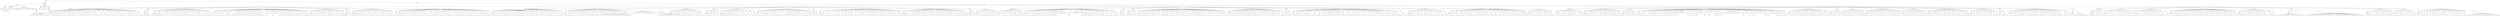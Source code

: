 digraph Tree {
	"t0" [label = "TEI"];
	"t1" [label = "teiHeader"];
	"t2" [label = "fileDesc"];
	"t3" [label = "titleStmt"];
	"t4" [label = "title"];
	"t5" [label = "title"];
	"t6" [label = "author"];
	"t7" [label = "surname"];
	"t8" [label = "forename"];
	"t9" [label = "publicationStmt"];
	"t10" [label = "p"];
	"t11" [label = "idno"];
	"t12" [label = "sourceDesc"];
	"t13" [label = "genre"];
	"t14" [label = "inspiration"];
	"t15" [label = "structure"];
	"t16" [label = "type"];
	"t17" [label = "periode"];
	"t18" [label = "taille"];
	"t19" [label = "permalien"];
	"t20" [label = "sources"];
	"t21" [label = "source"];
	"t22" [label = "author"];
	"t23" [label = "text"];
	"t24" [label = "profileDesc"];
	"t25" [label = "creation"];
	"t26" [label = "date"];
	"t27" [label = "date"];
	"t28" [label = "langUsage"];
	"t29" [label = "language"];
	"t30" [label = "textClass"];
	"t31" [label = "keywords"];
	"t32" [label = "term"];
	"t33" [label = "text"];
	"t34" [label = "body"];
	"t35" [label = "div1"];
	"t36" [label = "head"];
	"t37" [label = "div2"];
	"t38" [label = "head"];
	"t39" [label = "listPerson"];
	"t40" [label = "sp"];
	"t41" [label = "p"];
	"t42" [label = "s"];
	"t43" [label = "s"];
	"t44" [label = "s"];
	"t45" [label = "s"];
	"t46" [label = "s"];
	"t47" [label = "s"];
	"t48" [label = "s"];
	"t49" [label = "s"];
	"t50" [label = "s"];
	"t51" [label = "s"];
	"t52" [label = "div2"];
	"t53" [label = "head"];
	"t54" [label = "listPerson"];
	"t55" [label = "sp"];
	"t56" [label = "p"];
	"t57" [label = "s"];
	"t58" [label = "sp"];
	"t59" [label = "p"];
	"t60" [label = "s"];
	"t61" [label = "sp"];
	"t62" [label = "p"];
	"t63" [label = "s"];
	"t64" [label = "sp"];
	"t65" [label = "p"];
	"t66" [label = "s"];
	"t67" [label = "sp"];
	"t68" [label = "p"];
	"t69" [label = "s"];
	"t70" [label = "sp"];
	"t71" [label = "p"];
	"t72" [label = "s"];
	"t73" [label = "s"];
	"t74" [label = "sp"];
	"t75" [label = "p"];
	"t76" [label = "s"];
	"t77" [label = "sp"];
	"t78" [label = "p"];
	"t79" [label = "s"];
	"t80" [label = "sp"];
	"t81" [label = "p"];
	"t82" [label = "s"];
	"t83" [label = "s"];
	"t84" [label = "sp"];
	"t85" [label = "p"];
	"t86" [label = "s"];
	"t87" [label = "sp"];
	"t88" [label = "p"];
	"t89" [label = "s"];
	"t90" [label = "sp"];
	"t91" [label = "p"];
	"t92" [label = "s"];
	"t93" [label = "s"];
	"t94" [label = "sp"];
	"t95" [label = "p"];
	"t96" [label = "s"];
	"t97" [label = "sp"];
	"t98" [label = "p"];
	"t99" [label = "s"];
	"t100" [label = "sp"];
	"t101" [label = "p"];
	"t102" [label = "s"];
	"t103" [label = "sp"];
	"t104" [label = "p"];
	"t105" [label = "s"];
	"t106" [label = "sp"];
	"t107" [label = "p"];
	"t108" [label = "s"];
	"t109" [label = "sp"];
	"t110" [label = "p"];
	"t111" [label = "s"];
	"t112" [label = "s"];
	"t113" [label = "s"];
	"t114" [label = "sp"];
	"t115" [label = "p"];
	"t116" [label = "s"];
	"t117" [label = "s"];
	"t118" [label = "sp"];
	"t119" [label = "p"];
	"t120" [label = "s"];
	"t121" [label = "s"];
	"t122" [label = "s"];
	"t123" [label = "sp"];
	"t124" [label = "p"];
	"t125" [label = "s"];
	"t126" [label = "sp"];
	"t127" [label = "p"];
	"t128" [label = "s"];
	"t129" [label = "sp"];
	"t130" [label = "p"];
	"t131" [label = "s"];
	"t132" [label = "sp"];
	"t133" [label = "p"];
	"t134" [label = "s"];
	"t135" [label = "sp"];
	"t136" [label = "p"];
	"t137" [label = "s"];
	"t138" [label = "s"];
	"t139" [label = "sp"];
	"t140" [label = "p"];
	"t141" [label = "s"];
	"t142" [label = "sp"];
	"t143" [label = "p"];
	"t144" [label = "s"];
	"t145" [label = "sp"];
	"t146" [label = "p"];
	"t147" [label = "s"];
	"t148" [label = "sp"];
	"t149" [label = "p"];
	"t150" [label = "s"];
	"t151" [label = "sp"];
	"t152" [label = "p"];
	"t153" [label = "s"];
	"t154" [label = "s"];
	"t155" [label = "sp"];
	"t156" [label = "p"];
	"t157" [label = "s"];
	"t158" [label = "sp"];
	"t159" [label = "p"];
	"t160" [label = "s"];
	"t161" [label = "s"];
	"t162" [label = "div2"];
	"t163" [label = "head"];
	"t164" [label = "listPerson"];
	"t165" [label = "sp"];
	"t166" [label = "p"];
	"t167" [label = "s"];
	"t168" [label = "s"];
	"t169" [label = "s"];
	"t170" [label = "s"];
	"t171" [label = "div2"];
	"t172" [label = "head"];
	"t173" [label = "listPerson"];
	"t174" [label = "sp"];
	"t175" [label = "p"];
	"t176" [label = "s"];
	"t177" [label = "sp"];
	"t178" [label = "p"];
	"t179" [label = "s"];
	"t180" [label = "sp"];
	"t181" [label = "p"];
	"t182" [label = "s"];
	"t183" [label = "s"];
	"t184" [label = "s"];
	"t185" [label = "s"];
	"t186" [label = "sp"];
	"t187" [label = "p"];
	"t188" [label = "s"];
	"t189" [label = "sp"];
	"t190" [label = "p"];
	"t191" [label = "s"];
	"t192" [label = "sp"];
	"t193" [label = "p"];
	"t194" [label = "s"];
	"t195" [label = "sp"];
	"t196" [label = "p"];
	"t197" [label = "s"];
	"t198" [label = "sp"];
	"t199" [label = "p"];
	"t200" [label = "s"];
	"t201" [label = "sp"];
	"t202" [label = "p"];
	"t203" [label = "s"];
	"t204" [label = "sp"];
	"t205" [label = "p"];
	"t206" [label = "s"];
	"t207" [label = "sp"];
	"t208" [label = "p"];
	"t209" [label = "s"];
	"t210" [label = "sp"];
	"t211" [label = "p"];
	"t212" [label = "s"];
	"t213" [label = "sp"];
	"t214" [label = "p"];
	"t215" [label = "s"];
	"t216" [label = "sp"];
	"t217" [label = "p"];
	"t218" [label = "s"];
	"t219" [label = "s"];
	"t220" [label = "sp"];
	"t221" [label = "p"];
	"t222" [label = "s"];
	"t223" [label = "sp"];
	"t224" [label = "p"];
	"t225" [label = "s"];
	"t226" [label = "sp"];
	"t227" [label = "p"];
	"t228" [label = "s"];
	"t229" [label = "sp"];
	"t230" [label = "p"];
	"t231" [label = "s"];
	"t232" [label = "sp"];
	"t233" [label = "p"];
	"t234" [label = "s"];
	"t235" [label = "s"];
	"t236" [label = "sp"];
	"t237" [label = "p"];
	"t238" [label = "s"];
	"t239" [label = "sp"];
	"t240" [label = "p"];
	"t241" [label = "s"];
	"t242" [label = "sp"];
	"t243" [label = "p"];
	"t244" [label = "s"];
	"t245" [label = "s"];
	"t246" [label = "sp"];
	"t247" [label = "p"];
	"t248" [label = "s"];
	"t249" [label = "div2"];
	"t250" [label = "head"];
	"t251" [label = "listPerson"];
	"t252" [label = "sp"];
	"t253" [label = "p"];
	"t254" [label = "s"];
	"t255" [label = "s"];
	"t256" [label = "sp"];
	"t257" [label = "p"];
	"t258" [label = "s"];
	"t259" [label = "sp"];
	"t260" [label = "p"];
	"t261" [label = "s"];
	"t262" [label = "s"];
	"t263" [label = "sp"];
	"t264" [label = "p"];
	"t265" [label = "s"];
	"t266" [label = "sp"];
	"t267" [label = "p"];
	"t268" [label = "s"];
	"t269" [label = "s"];
	"t270" [label = "sp"];
	"t271" [label = "p"];
	"t272" [label = "s"];
	"t273" [label = "s"];
	"t274" [label = "s"];
	"t275" [label = "sp"];
	"t276" [label = "p"];
	"t277" [label = "s"];
	"t278" [label = "s"];
	"t279" [label = "sp"];
	"t280" [label = "p"];
	"t281" [label = "s"];
	"t282" [label = "sp"];
	"t283" [label = "p"];
	"t284" [label = "s"];
	"t285" [label = "sp"];
	"t286" [label = "p"];
	"t287" [label = "s"];
	"t288" [label = "sp"];
	"t289" [label = "p"];
	"t290" [label = "s"];
	"t291" [label = "sp"];
	"t292" [label = "p"];
	"t293" [label = "s"];
	"t294" [label = "sp"];
	"t295" [label = "p"];
	"t296" [label = "s"];
	"t297" [label = "sp"];
	"t298" [label = "p"];
	"t299" [label = "s"];
	"t300" [label = "sp"];
	"t301" [label = "p"];
	"t302" [label = "s"];
	"t303" [label = "sp"];
	"t304" [label = "p"];
	"t305" [label = "s"];
	"t306" [label = "s"];
	"t307" [label = "s"];
	"t308" [label = "sp"];
	"t309" [label = "l"];
	"t310" [label = "l"];
	"t311" [label = "l"];
	"t312" [label = "l"];
	"t313" [label = "sp"];
	"t314" [label = "p"];
	"t315" [label = "s"];
	"t316" [label = "l"];
	"t317" [label = "sp"];
	"t318" [label = "l"];
	"t319" [label = "sp"];
	"t320" [label = "p"];
	"t321" [label = "s"];
	"t322" [label = "sp"];
	"t323" [label = "l"];
	"t324" [label = "l"];
	"t325" [label = "l"];
	"t326" [label = "sp"];
	"t327" [label = "p"];
	"t328" [label = "s"];
	"t329" [label = "sp"];
	"t330" [label = "p"];
	"t331" [label = "s"];
	"t332" [label = "sp"];
	"t333" [label = "p"];
	"t334" [label = "s"];
	"t335" [label = "sp"];
	"t336" [label = "p"];
	"t337" [label = "s"];
	"t338" [label = "sp"];
	"t339" [label = "p"];
	"t340" [label = "s"];
	"t341" [label = "s"];
	"t342" [label = "sp"];
	"t343" [label = "p"];
	"t344" [label = "s"];
	"t345" [label = "sp"];
	"t346" [label = "p"];
	"t347" [label = "s"];
	"t348" [label = "sp"];
	"t349" [label = "p"];
	"t350" [label = "s"];
	"t351" [label = "sp"];
	"t352" [label = "p"];
	"t353" [label = "s"];
	"t354" [label = "s"];
	"t355" [label = "sp"];
	"t356" [label = "p"];
	"t357" [label = "s"];
	"t358" [label = "sp"];
	"t359" [label = "p"];
	"t360" [label = "s"];
	"t361" [label = "sp"];
	"t362" [label = "p"];
	"t363" [label = "s"];
	"t364" [label = "s"];
	"t365" [label = "sp"];
	"t366" [label = "p"];
	"t367" [label = "s"];
	"t368" [label = "div2"];
	"t369" [label = "head"];
	"t370" [label = "listPerson"];
	"t371" [label = "sp"];
	"t372" [label = "p"];
	"t373" [label = "s"];
	"t374" [label = "sp"];
	"t375" [label = "p"];
	"t376" [label = "s"];
	"t377" [label = "sp"];
	"t378" [label = "p"];
	"t379" [label = "s"];
	"t380" [label = "sp"];
	"t381" [label = "p"];
	"t382" [label = "s"];
	"t383" [label = "sp"];
	"t384" [label = "p"];
	"t385" [label = "s"];
	"t386" [label = "sp"];
	"t387" [label = "p"];
	"t388" [label = "s"];
	"t389" [label = "sp"];
	"t390" [label = "p"];
	"t391" [label = "s"];
	"t392" [label = "sp"];
	"t393" [label = "p"];
	"t394" [label = "s"];
	"t395" [label = "sp"];
	"t396" [label = "p"];
	"t397" [label = "s"];
	"t398" [label = "sp"];
	"t399" [label = "p"];
	"t400" [label = "s"];
	"t401" [label = "s"];
	"t402" [label = "sp"];
	"t403" [label = "p"];
	"t404" [label = "s"];
	"t405" [label = "sp"];
	"t406" [label = "p"];
	"t407" [label = "s"];
	"t408" [label = "sp"];
	"t409" [label = "p"];
	"t410" [label = "s"];
	"t411" [label = "sp"];
	"t412" [label = "p"];
	"t413" [label = "s"];
	"t414" [label = "s"];
	"t415" [label = "s"];
	"t416" [label = "div2"];
	"t417" [label = "head"];
	"t418" [label = "listPerson"];
	"t419" [label = "sp"];
	"t420" [label = "p"];
	"t421" [label = "s"];
	"t422" [label = "div2"];
	"t423" [label = "head"];
	"t424" [label = "listPerson"];
	"t425" [label = "sp"];
	"t426" [label = "p"];
	"t427" [label = "s"];
	"t428" [label = "sp"];
	"t429" [label = "p"];
	"t430" [label = "s"];
	"t431" [label = "sp"];
	"t432" [label = "p"];
	"t433" [label = "s"];
	"t434" [label = "s"];
	"t435" [label = "sp"];
	"t436" [label = "p"];
	"t437" [label = "s"];
	"t438" [label = "sp"];
	"t439" [label = "p"];
	"t440" [label = "s"];
	"t441" [label = "s"];
	"t442" [label = "sp"];
	"t443" [label = "p"];
	"t444" [label = "s"];
	"t445" [label = "sp"];
	"t446" [label = "p"];
	"t447" [label = "s"];
	"t448" [label = "s"];
	"t449" [label = "sp"];
	"t450" [label = "p"];
	"t451" [label = "s"];
	"t452" [label = "sp"];
	"t453" [label = "p"];
	"t454" [label = "s"];
	"t455" [label = "sp"];
	"t456" [label = "p"];
	"t457" [label = "s"];
	"t458" [label = "sp"];
	"t459" [label = "p"];
	"t460" [label = "s"];
	"t461" [label = "s"];
	"t462" [label = "s"];
	"t463" [label = "sp"];
	"t464" [label = "p"];
	"t465" [label = "s"];
	"t466" [label = "sp"];
	"t467" [label = "p"];
	"t468" [label = "s"];
	"t469" [label = "sp"];
	"t470" [label = "p"];
	"t471" [label = "s"];
	"t472" [label = "sp"];
	"t473" [label = "p"];
	"t474" [label = "s"];
	"t475" [label = "sp"];
	"t476" [label = "p"];
	"t477" [label = "s"];
	"t478" [label = "div2"];
	"t479" [label = "head"];
	"t480" [label = "listPerson"];
	"t481" [label = "sp"];
	"t482" [label = "p"];
	"t483" [label = "s"];
	"t484" [label = "sp"];
	"t485" [label = "p"];
	"t486" [label = "s"];
	"t487" [label = "s"];
	"t488" [label = "sp"];
	"t489" [label = "p"];
	"t490" [label = "s"];
	"t491" [label = "sp"];
	"t492" [label = "p"];
	"t493" [label = "s"];
	"t494" [label = "sp"];
	"t495" [label = "p"];
	"t496" [label = "s"];
	"t497" [label = "sp"];
	"t498" [label = "p"];
	"t499" [label = "s"];
	"t500" [label = "sp"];
	"t501" [label = "p"];
	"t502" [label = "s"];
	"t503" [label = "sp"];
	"t504" [label = "p"];
	"t505" [label = "s"];
	"t506" [label = "sp"];
	"t507" [label = "p"];
	"t508" [label = "s"];
	"t509" [label = "sp"];
	"t510" [label = "p"];
	"t511" [label = "s"];
	"t512" [label = "sp"];
	"t513" [label = "p"];
	"t514" [label = "s"];
	"t515" [label = "sp"];
	"t516" [label = "p"];
	"t517" [label = "s"];
	"t518" [label = "s"];
	"t519" [label = "sp"];
	"t520" [label = "p"];
	"t521" [label = "s"];
	"t522" [label = "sp"];
	"t523" [label = "p"];
	"t524" [label = "s"];
	"t525" [label = "sp"];
	"t526" [label = "p"];
	"t527" [label = "s"];
	"t528" [label = "sp"];
	"t529" [label = "p"];
	"t530" [label = "s"];
	"t531" [label = "s"];
	"t532" [label = "s"];
	"t533" [label = "sp"];
	"t534" [label = "p"];
	"t535" [label = "s"];
	"t536" [label = "sp"];
	"t537" [label = "p"];
	"t538" [label = "s"];
	"t539" [label = "sp"];
	"t540" [label = "p"];
	"t541" [label = "s"];
	"t542" [label = "sp"];
	"t543" [label = "p"];
	"t544" [label = "s"];
	"t545" [label = "s"];
	"t546" [label = "s"];
	"t547" [label = "sp"];
	"t548" [label = "p"];
	"t549" [label = "s"];
	"t550" [label = "sp"];
	"t551" [label = "p"];
	"t552" [label = "s"];
	"t553" [label = "sp"];
	"t554" [label = "p"];
	"t555" [label = "s"];
	"t556" [label = "sp"];
	"t557" [label = "p"];
	"t558" [label = "s"];
	"t559" [label = "s"];
	"t560" [label = "s"];
	"t561" [label = "sp"];
	"t562" [label = "p"];
	"t563" [label = "s"];
	"t564" [label = "sp"];
	"t565" [label = "p"];
	"t566" [label = "s"];
	"t567" [label = "s"];
	"t568" [label = "sp"];
	"t569" [label = "p"];
	"t570" [label = "s"];
	"t571" [label = "sp"];
	"t572" [label = "p"];
	"t573" [label = "s"];
	"t574" [label = "sp"];
	"t575" [label = "p"];
	"t576" [label = "s"];
	"t577" [label = "sp"];
	"t578" [label = "p"];
	"t579" [label = "s"];
	"t580" [label = "sp"];
	"t581" [label = "p"];
	"t582" [label = "s"];
	"t583" [label = "sp"];
	"t584" [label = "p"];
	"t585" [label = "s"];
	"t586" [label = "sp"];
	"t587" [label = "p"];
	"t588" [label = "s"];
	"t589" [label = "s"];
	"t590" [label = "sp"];
	"t591" [label = "p"];
	"t592" [label = "s"];
	"t593" [label = "sp"];
	"t594" [label = "p"];
	"t595" [label = "s"];
	"t596" [label = "div1"];
	"t597" [label = "head"];
	"t598" [label = "div2"];
	"t599" [label = "head"];
	"t600" [label = "listPerson"];
	"t601" [label = "sp"];
	"t602" [label = "p"];
	"t603" [label = "s"];
	"t604" [label = "sp"];
	"t605" [label = "p"];
	"t606" [label = "s"];
	"t607" [label = "sp"];
	"t608" [label = "p"];
	"t609" [label = "s"];
	"t610" [label = "sp"];
	"t611" [label = "p"];
	"t612" [label = "s"];
	"t613" [label = "sp"];
	"t614" [label = "p"];
	"t615" [label = "s"];
	"t616" [label = "sp"];
	"t617" [label = "p"];
	"t618" [label = "s"];
	"t619" [label = "sp"];
	"t620" [label = "p"];
	"t621" [label = "s"];
	"t622" [label = "sp"];
	"t623" [label = "p"];
	"t624" [label = "s"];
	"t625" [label = "sp"];
	"t626" [label = "p"];
	"t627" [label = "s"];
	"t628" [label = "sp"];
	"t629" [label = "p"];
	"t630" [label = "s"];
	"t631" [label = "sp"];
	"t632" [label = "p"];
	"t633" [label = "s"];
	"t634" [label = "sp"];
	"t635" [label = "p"];
	"t636" [label = "s"];
	"t637" [label = "sp"];
	"t638" [label = "p"];
	"t639" [label = "s"];
	"t640" [label = "sp"];
	"t641" [label = "p"];
	"t642" [label = "s"];
	"t643" [label = "s"];
	"t644" [label = "sp"];
	"t645" [label = "p"];
	"t646" [label = "s"];
	"t647" [label = "sp"];
	"t648" [label = "p"];
	"t649" [label = "s"];
	"t650" [label = "sp"];
	"t651" [label = "p"];
	"t652" [label = "s"];
	"t653" [label = "sp"];
	"t654" [label = "p"];
	"t655" [label = "s"];
	"t656" [label = "sp"];
	"t657" [label = "p"];
	"t658" [label = "s"];
	"t659" [label = "sp"];
	"t660" [label = "p"];
	"t661" [label = "s"];
	"t662" [label = "s"];
	"t663" [label = "sp"];
	"t664" [label = "p"];
	"t665" [label = "s"];
	"t666" [label = "sp"];
	"t667" [label = "p"];
	"t668" [label = "s"];
	"t669" [label = "s"];
	"t670" [label = "sp"];
	"t671" [label = "p"];
	"t672" [label = "s"];
	"t673" [label = "sp"];
	"t674" [label = "p"];
	"t675" [label = "s"];
	"t676" [label = "sp"];
	"t677" [label = "p"];
	"t678" [label = "s"];
	"t679" [label = "sp"];
	"t680" [label = "p"];
	"t681" [label = "s"];
	"t682" [label = "sp"];
	"t683" [label = "p"];
	"t684" [label = "s"];
	"t685" [label = "sp"];
	"t686" [label = "p"];
	"t687" [label = "s"];
	"t688" [label = "sp"];
	"t689" [label = "p"];
	"t690" [label = "s"];
	"t691" [label = "s"];
	"t692" [label = "sp"];
	"t693" [label = "p"];
	"t694" [label = "s"];
	"t695" [label = "div2"];
	"t696" [label = "head"];
	"t697" [label = "listPerson"];
	"t698" [label = "sp"];
	"t699" [label = "p"];
	"t700" [label = "s"];
	"t701" [label = "sp"];
	"t702" [label = "p"];
	"t703" [label = "s"];
	"t704" [label = "s"];
	"t705" [label = "sp"];
	"t706" [label = "p"];
	"t707" [label = "s"];
	"t708" [label = "sp"];
	"t709" [label = "p"];
	"t710" [label = "s"];
	"t711" [label = "sp"];
	"t712" [label = "p"];
	"t713" [label = "s"];
	"t714" [label = "sp"];
	"t715" [label = "p"];
	"t716" [label = "s"];
	"t717" [label = "sp"];
	"t718" [label = "p"];
	"t719" [label = "s"];
	"t720" [label = "sp"];
	"t721" [label = "p"];
	"t722" [label = "s"];
	"t723" [label = "sp"];
	"t724" [label = "p"];
	"t725" [label = "s"];
	"t726" [label = "sp"];
	"t727" [label = "p"];
	"t728" [label = "s"];
	"t729" [label = "sp"];
	"t730" [label = "p"];
	"t731" [label = "s"];
	"t732" [label = "sp"];
	"t733" [label = "p"];
	"t734" [label = "s"];
	"t735" [label = "sp"];
	"t736" [label = "p"];
	"t737" [label = "s"];
	"t738" [label = "sp"];
	"t739" [label = "p"];
	"t740" [label = "s"];
	"t741" [label = "sp"];
	"t742" [label = "p"];
	"t743" [label = "s"];
	"t744" [label = "sp"];
	"t745" [label = "p"];
	"t746" [label = "s"];
	"t747" [label = "s"];
	"t748" [label = "sp"];
	"t749" [label = "p"];
	"t750" [label = "s"];
	"t751" [label = "s"];
	"t752" [label = "s"];
	"t753" [label = "s"];
	"t754" [label = "sp"];
	"t755" [label = "p"];
	"t756" [label = "s"];
	"t757" [label = "sp"];
	"t758" [label = "p"];
	"t759" [label = "s"];
	"t760" [label = "sp"];
	"t761" [label = "p"];
	"t762" [label = "s"];
	"t763" [label = "sp"];
	"t764" [label = "p"];
	"t765" [label = "s"];
	"t766" [label = "sp"];
	"t767" [label = "p"];
	"t768" [label = "s"];
	"t769" [label = "sp"];
	"t770" [label = "p"];
	"t771" [label = "s"];
	"t772" [label = "s"];
	"t773" [label = "sp"];
	"t774" [label = "p"];
	"t775" [label = "s"];
	"t776" [label = "sp"];
	"t777" [label = "p"];
	"t778" [label = "s"];
	"t779" [label = "sp"];
	"t780" [label = "l"];
	"t781" [label = "l"];
	"t782" [label = "l"];
	"t783" [label = "l"];
	"t784" [label = "sp"];
	"t785" [label = "l"];
	"t786" [label = "l"];
	"t787" [label = "l"];
	"t788" [label = "l"];
	"t789" [label = "l"];
	"t790" [label = "l"];
	"t791" [label = "l"];
	"t792" [label = "l"];
	"t793" [label = "l"];
	"t794" [label = "l"];
	"t795" [label = "l"];
	"t796" [label = "l"];
	"t797" [label = "l"];
	"t798" [label = "sp"];
	"t799" [label = "l"];
	"t800" [label = "l"];
	"t801" [label = "l"];
	"t802" [label = "l"];
	"t803" [label = "l"];
	"t804" [label = "div2"];
	"t805" [label = "head"];
	"t806" [label = "listPerson"];
	"t807" [label = "sp"];
	"t808" [label = "p"];
	"t809" [label = "s"];
	"t810" [label = "s"];
	"t811" [label = "s"];
	"t812" [label = "s"];
	"t813" [label = "s"];
	"t814" [label = "s"];
	"t815" [label = "sp"];
	"t816" [label = "p"];
	"t817" [label = "s"];
	"t818" [label = "sp"];
	"t819" [label = "p"];
	"t820" [label = "s"];
	"t821" [label = "sp"];
	"t822" [label = "p"];
	"t823" [label = "s"];
	"t824" [label = "s"];
	"t825" [label = "s"];
	"t826" [label = "sp"];
	"t827" [label = "p"];
	"t828" [label = "s"];
	"t829" [label = "sp"];
	"t830" [label = "p"];
	"t831" [label = "s"];
	"t832" [label = "sp"];
	"t833" [label = "p"];
	"t834" [label = "s"];
	"t835" [label = "sp"];
	"t836" [label = "p"];
	"t837" [label = "s"];
	"t838" [label = "s"];
	"t839" [label = "sp"];
	"t840" [label = "p"];
	"t841" [label = "s"];
	"t842" [label = "sp"];
	"t843" [label = "p"];
	"t844" [label = "s"];
	"t845" [label = "sp"];
	"t846" [label = "p"];
	"t847" [label = "s"];
	"t848" [label = "s"];
	"t849" [label = "sp"];
	"t850" [label = "p"];
	"t851" [label = "s"];
	"t852" [label = "sp"];
	"t853" [label = "p"];
	"t854" [label = "s"];
	"t855" [label = "div2"];
	"t856" [label = "head"];
	"t857" [label = "listPerson"];
	"t858" [label = "sp"];
	"t859" [label = "p"];
	"t860" [label = "s"];
	"t861" [label = "s"];
	"t862" [label = "s"];
	"t863" [label = "sp"];
	"t864" [label = "p"];
	"t865" [label = "s"];
	"t866" [label = "sp"];
	"t867" [label = "p"];
	"t868" [label = "s"];
	"t869" [label = "sp"];
	"t870" [label = "p"];
	"t871" [label = "s"];
	"t872" [label = "sp"];
	"t873" [label = "p"];
	"t874" [label = "s"];
	"t875" [label = "div2"];
	"t876" [label = "head"];
	"t877" [label = "listPerson"];
	"t878" [label = "sp"];
	"t879" [label = "p"];
	"t880" [label = "s"];
	"t881" [label = "sp"];
	"t882" [label = "p"];
	"t883" [label = "s"];
	"t884" [label = "sp"];
	"t885" [label = "p"];
	"t886" [label = "s"];
	"t887" [label = "sp"];
	"t888" [label = "p"];
	"t889" [label = "s"];
	"t890" [label = "sp"];
	"t891" [label = "p"];
	"t892" [label = "s"];
	"t893" [label = "s"];
	"t894" [label = "sp"];
	"t895" [label = "p"];
	"t896" [label = "s"];
	"t897" [label = "sp"];
	"t898" [label = "p"];
	"t899" [label = "s"];
	"t900" [label = "s"];
	"t901" [label = "s"];
	"t902" [label = "sp"];
	"t903" [label = "p"];
	"t904" [label = "s"];
	"t905" [label = "sp"];
	"t906" [label = "p"];
	"t907" [label = "s"];
	"t908" [label = "s"];
	"t909" [label = "sp"];
	"t910" [label = "p"];
	"t911" [label = "s"];
	"t912" [label = "s"];
	"t913" [label = "sp"];
	"t914" [label = "p"];
	"t915" [label = "s"];
	"t916" [label = "sp"];
	"t917" [label = "p"];
	"t918" [label = "s"];
	"t919" [label = "s"];
	"t920" [label = "div2"];
	"t921" [label = "head"];
	"t922" [label = "listPerson"];
	"t923" [label = "sp"];
	"t924" [label = "p"];
	"t925" [label = "s"];
	"t926" [label = "sp"];
	"t927" [label = "p"];
	"t928" [label = "s"];
	"t929" [label = "sp"];
	"t930" [label = "p"];
	"t931" [label = "s"];
	"t932" [label = "sp"];
	"t933" [label = "p"];
	"t934" [label = "s"];
	"t935" [label = "s"];
	"t936" [label = "sp"];
	"t937" [label = "p"];
	"t938" [label = "s"];
	"t939" [label = "sp"];
	"t940" [label = "p"];
	"t941" [label = "s"];
	"t942" [label = "sp"];
	"t943" [label = "p"];
	"t944" [label = "s"];
	"t945" [label = "sp"];
	"t946" [label = "p"];
	"t947" [label = "s"];
	"t948" [label = "sp"];
	"t949" [label = "p"];
	"t950" [label = "s"];
	"t951" [label = "s"];
	"t952" [label = "sp"];
	"t953" [label = "p"];
	"t954" [label = "s"];
	"t955" [label = "s"];
	"t956" [label = "s"];
	"t957" [label = "s"];
	"t958" [label = "sp"];
	"t959" [label = "p"];
	"t960" [label = "s"];
	"t961" [label = "sp"];
	"t962" [label = "p"];
	"t963" [label = "s"];
	"t964" [label = "sp"];
	"t965" [label = "p"];
	"t966" [label = "s"];
	"t967" [label = "sp"];
	"t968" [label = "p"];
	"t969" [label = "s"];
	"t970" [label = "sp"];
	"t971" [label = "p"];
	"t972" [label = "s"];
	"t973" [label = "sp"];
	"t974" [label = "p"];
	"t975" [label = "s"];
	"t976" [label = "sp"];
	"t977" [label = "p"];
	"t978" [label = "s"];
	"t979" [label = "sp"];
	"t980" [label = "p"];
	"t981" [label = "s"];
	"t982" [label = "sp"];
	"t983" [label = "p"];
	"t984" [label = "s"];
	"t985" [label = "sp"];
	"t986" [label = "p"];
	"t987" [label = "s"];
	"t988" [label = "sp"];
	"t989" [label = "p"];
	"t990" [label = "s"];
	"t991" [label = "div2"];
	"t992" [label = "head"];
	"t993" [label = "listPerson"];
	"t994" [label = "sp"];
	"t995" [label = "p"];
	"t996" [label = "s"];
	"t997" [label = "s"];
	"t998" [label = "s"];
	"t999" [label = "div2"];
	"t1000" [label = "head"];
	"t1001" [label = "listPerson"];
	"t1002" [label = "sp"];
	"t1003" [label = "p"];
	"t1004" [label = "s"];
	"t1005" [label = "s"];
	"t1006" [label = "sp"];
	"t1007" [label = "p"];
	"t1008" [label = "s"];
	"t1009" [label = "sp"];
	"t1010" [label = "p"];
	"t1011" [label = "s"];
	"t1012" [label = "s"];
	"t1013" [label = "sp"];
	"t1014" [label = "p"];
	"t1015" [label = "s"];
	"t1016" [label = "sp"];
	"t1017" [label = "p"];
	"t1018" [label = "s"];
	"t1019" [label = "s"];
	"t1020" [label = "s"];
	"t1021" [label = "s"];
	"t1022" [label = "sp"];
	"t1023" [label = "p"];
	"t1024" [label = "s"];
	"t1025" [label = "sp"];
	"t1026" [label = "p"];
	"t1027" [label = "s"];
	"t1028" [label = "sp"];
	"t1029" [label = "p"];
	"t1030" [label = "s"];
	"t1031" [label = "sp"];
	"t1032" [label = "p"];
	"t1033" [label = "s"];
	"t1034" [label = "s"];
	"t1035" [label = "s"];
	"t1036" [label = "sp"];
	"t1037" [label = "p"];
	"t1038" [label = "s"];
	"t1039" [label = "sp"];
	"t1040" [label = "p"];
	"t1041" [label = "s"];
	"t1042" [label = "s"];
	"t1043" [label = "sp"];
	"t1044" [label = "p"];
	"t1045" [label = "s"];
	"t1046" [label = "sp"];
	"t1047" [label = "p"];
	"t1048" [label = "s"];
	"t1049" [label = "sp"];
	"t1050" [label = "p"];
	"t1051" [label = "s"];
	"t1052" [label = "sp"];
	"t1053" [label = "p"];
	"t1054" [label = "s"];
	"t1055" [label = "sp"];
	"t1056" [label = "p"];
	"t1057" [label = "s"];
	"t1058" [label = "s"];
	"t1059" [label = "sp"];
	"t1060" [label = "p"];
	"t1061" [label = "s"];
	"t1062" [label = "sp"];
	"t1063" [label = "p"];
	"t1064" [label = "s"];
	"t1065" [label = "sp"];
	"t1066" [label = "p"];
	"t1067" [label = "s"];
	"t1068" [label = "sp"];
	"t1069" [label = "p"];
	"t1070" [label = "s"];
	"t1071" [label = "sp"];
	"t1072" [label = "p"];
	"t1073" [label = "s"];
	"t1074" [label = "sp"];
	"t1075" [label = "p"];
	"t1076" [label = "s"];
	"t1077" [label = "sp"];
	"t1078" [label = "p"];
	"t1079" [label = "s"];
	"t1080" [label = "sp"];
	"t1081" [label = "p"];
	"t1082" [label = "s"];
	"t1083" [label = "sp"];
	"t1084" [label = "p"];
	"t1085" [label = "s"];
	"t1086" [label = "sp"];
	"t1087" [label = "p"];
	"t1088" [label = "s"];
	"t1089" [label = "sp"];
	"t1090" [label = "p"];
	"t1091" [label = "s"];
	"t1092" [label = "sp"];
	"t1093" [label = "p"];
	"t1094" [label = "s"];
	"t1095" [label = "s"];
	"t1096" [label = "sp"];
	"t1097" [label = "p"];
	"t1098" [label = "s"];
	"t1099" [label = "div2"];
	"t1100" [label = "head"];
	"t1101" [label = "listPerson"];
	"t1102" [label = "sp"];
	"t1103" [label = "p"];
	"t1104" [label = "s"];
	"t1105" [label = "s"];
	"t1106" [label = "sp"];
	"t1107" [label = "p"];
	"t1108" [label = "s"];
	"t1109" [label = "sp"];
	"t1110" [label = "p"];
	"t1111" [label = "s"];
	"t1112" [label = "s"];
	"t1113" [label = "sp"];
	"t1114" [label = "p"];
	"t1115" [label = "s"];
	"t1116" [label = "sp"];
	"t1117" [label = "p"];
	"t1118" [label = "s"];
	"t1119" [label = "sp"];
	"t1120" [label = "p"];
	"t1121" [label = "s"];
	"t1122" [label = "sp"];
	"t1123" [label = "p"];
	"t1124" [label = "s"];
	"t1125" [label = "sp"];
	"t1126" [label = "p"];
	"t1127" [label = "s"];
	"t1128" [label = "sp"];
	"t1129" [label = "p"];
	"t1130" [label = "s"];
	"t1131" [label = "sp"];
	"t1132" [label = "p"];
	"t1133" [label = "s"];
	"t1134" [label = "sp"];
	"t1135" [label = "p"];
	"t1136" [label = "s"];
	"t1137" [label = "sp"];
	"t1138" [label = "p"];
	"t1139" [label = "s"];
	"t1140" [label = "sp"];
	"t1141" [label = "p"];
	"t1142" [label = "s"];
	"t1143" [label = "sp"];
	"t1144" [label = "p"];
	"t1145" [label = "s"];
	"t1146" [label = "sp"];
	"t1147" [label = "p"];
	"t1148" [label = "s"];
	"t1149" [label = "sp"];
	"t1150" [label = "p"];
	"t1151" [label = "s"];
	"t1152" [label = "sp"];
	"t1153" [label = "p"];
	"t1154" [label = "s"];
	"t1155" [label = "sp"];
	"t1156" [label = "p"];
	"t1157" [label = "s"];
	"t1158" [label = "sp"];
	"t1159" [label = "p"];
	"t1160" [label = "s"];
	"t1161" [label = "sp"];
	"t1162" [label = "p"];
	"t1163" [label = "s"];
	"t1164" [label = "sp"];
	"t1165" [label = "p"];
	"t1166" [label = "s"];
	"t1167" [label = "sp"];
	"t1168" [label = "p"];
	"t1169" [label = "s"];
	"t1170" [label = "sp"];
	"t1171" [label = "p"];
	"t1172" [label = "s"];
	"t1173" [label = "s"];
	"t1174" [label = "s"];
	"t1175" [label = "sp"];
	"t1176" [label = "p"];
	"t1177" [label = "s"];
	"t1178" [label = "sp"];
	"t1179" [label = "p"];
	"t1180" [label = "s"];
	"t1181" [label = "sp"];
	"t1182" [label = "p"];
	"t1183" [label = "s"];
	"t1184" [label = "sp"];
	"t1185" [label = "p"];
	"t1186" [label = "s"];
	"t1187" [label = "p"];
	"t1188" [label = "s"];
	"t1189" [label = "div2"];
	"t1190" [label = "head"];
	"t1191" [label = "listPerson"];
	"t1192" [label = "sp"];
	"t1193" [label = "p"];
	"t1194" [label = "s"];
	"t1195" [label = "s"];
	"t1196" [label = "div2"];
	"t1197" [label = "head"];
	"t1198" [label = "listPerson"];
	"t1199" [label = "sp"];
	"t1200" [label = "p"];
	"t1201" [label = "s"];
	"t1202" [label = "s"];
	"t1203" [label = "sp"];
	"t1204" [label = "p"];
	"t1205" [label = "s"];
	"t1206" [label = "sp"];
	"t1207" [label = "p"];
	"t1208" [label = "s"];
	"t1209" [label = "sp"];
	"t1210" [label = "p"];
	"t1211" [label = "s"];
	"t1212" [label = "sp"];
	"t1213" [label = "p"];
	"t1214" [label = "s"];
	"t1215" [label = "sp"];
	"t1216" [label = "p"];
	"t1217" [label = "s"];
	"t1218" [label = "s"];
	"t1219" [label = "sp"];
	"t1220" [label = "p"];
	"t1221" [label = "s"];
	"t1222" [label = "sp"];
	"t1223" [label = "p"];
	"t1224" [label = "s"];
	"t1225" [label = "sp"];
	"t1226" [label = "p"];
	"t1227" [label = "s"];
	"t1228" [label = "div1"];
	"t1229" [label = "head"];
	"t1230" [label = "div2"];
	"t1231" [label = "head"];
	"t1232" [label = "listPerson"];
	"t1233" [label = "sp"];
	"t1234" [label = "p"];
	"t1235" [label = "s"];
	"t1236" [label = "sp"];
	"t1237" [label = "p"];
	"t1238" [label = "s"];
	"t1239" [label = "sp"];
	"t1240" [label = "p"];
	"t1241" [label = "s"];
	"t1242" [label = "sp"];
	"t1243" [label = "p"];
	"t1244" [label = "s"];
	"t1245" [label = "sp"];
	"t1246" [label = "p"];
	"t1247" [label = "s"];
	"t1248" [label = "sp"];
	"t1249" [label = "p"];
	"t1250" [label = "s"];
	"t1251" [label = "sp"];
	"t1252" [label = "p"];
	"t1253" [label = "s"];
	"t1254" [label = "sp"];
	"t1255" [label = "p"];
	"t1256" [label = "s"];
	"t1257" [label = "sp"];
	"t1258" [label = "p"];
	"t1259" [label = "s"];
	"t1260" [label = "sp"];
	"t1261" [label = "p"];
	"t1262" [label = "s"];
	"t1263" [label = "s"];
	"t1264" [label = "div2"];
	"t1265" [label = "head"];
	"t1266" [label = "listPerson"];
	"t1267" [label = "sp"];
	"t1268" [label = "p"];
	"t1269" [label = "s"];
	"t1270" [label = "sp"];
	"t1271" [label = "p"];
	"t1272" [label = "s"];
	"t1273" [label = "sp"];
	"t1274" [label = "p"];
	"t1275" [label = "s"];
	"t1276" [label = "sp"];
	"t1277" [label = "p"];
	"t1278" [label = "s"];
	"t1279" [label = "s"];
	"t1280" [label = "sp"];
	"t1281" [label = "p"];
	"t1282" [label = "s"];
	"t1283" [label = "sp"];
	"t1284" [label = "p"];
	"t1285" [label = "s"];
	"t1286" [label = "s"];
	"t1287" [label = "sp"];
	"t1288" [label = "p"];
	"t1289" [label = "s"];
	"t1290" [label = "sp"];
	"t1291" [label = "p"];
	"t1292" [label = "s"];
	"t1293" [label = "sp"];
	"t1294" [label = "p"];
	"t1295" [label = "s"];
	"t1296" [label = "sp"];
	"t1297" [label = "p"];
	"t1298" [label = "s"];
	"t1299" [label = "sp"];
	"t1300" [label = "p"];
	"t1301" [label = "s"];
	"t1302" [label = "sp"];
	"t1303" [label = "p"];
	"t1304" [label = "s"];
	"t1305" [label = "s"];
	"t1306" [label = "sp"];
	"t1307" [label = "l"];
	"t1308" [label = "l"];
	"t1309" [label = "l"];
	"t1310" [label = "l"];
	"t1311" [label = "l"];
	"t1312" [label = "l"];
	"t1313" [label = "l"];
	"t1314" [label = "sp"];
	"t1315" [label = "p"];
	"t1316" [label = "s"];
	"t1317" [label = "sp"];
	"t1318" [label = "l"];
	"t1319" [label = "l"];
	"t1320" [label = "l"];
	"t1321" [label = "l"];
	"t1322" [label = "l"];
	"t1323" [label = "l"];
	"t1324" [label = "l"];
	"t1325" [label = "sp"];
	"t1326" [label = "p"];
	"t1327" [label = "s"];
	"t1328" [label = "sp"];
	"t1329" [label = "p"];
	"t1330" [label = "s"];
	"t1331" [label = "sp"];
	"t1332" [label = "p"];
	"t1333" [label = "s"];
	"t1334" [label = "sp"];
	"t1335" [label = "p"];
	"t1336" [label = "s"];
	"t1337" [label = "s"];
	"t1338" [label = "sp"];
	"t1339" [label = "p"];
	"t1340" [label = "s"];
	"t1341" [label = "sp"];
	"t1342" [label = "p"];
	"t1343" [label = "s"];
	"t1344" [label = "sp"];
	"t1345" [label = "p"];
	"t1346" [label = "s"];
	"t1347" [label = "sp"];
	"t1348" [label = "p"];
	"t1349" [label = "s"];
	"t1350" [label = "sp"];
	"t1351" [label = "p"];
	"t1352" [label = "s"];
	"t1353" [label = "s"];
	"t1354" [label = "sp"];
	"t1355" [label = "p"];
	"t1356" [label = "s"];
	"t1357" [label = "s"];
	"t1358" [label = "s"];
	"t1359" [label = "sp"];
	"t1360" [label = "p"];
	"t1361" [label = "s"];
	"t1362" [label = "sp"];
	"t1363" [label = "p"];
	"t1364" [label = "s"];
	"t1365" [label = "sp"];
	"t1366" [label = "p"];
	"t1367" [label = "s"];
	"t1368" [label = "s"];
	"t1369" [label = "div2"];
	"t1370" [label = "head"];
	"t1371" [label = "listPerson"];
	"t1372" [label = "sp"];
	"t1373" [label = "p"];
	"t1374" [label = "s"];
	"t1375" [label = "s"];
	"t1376" [label = "s"];
	"t1377" [label = "div2"];
	"t1378" [label = "head"];
	"t1379" [label = "listPerson"];
	"t1380" [label = "sp"];
	"t1381" [label = "p"];
	"t1382" [label = "s"];
	"t1383" [label = "s"];
	"t1384" [label = "s"];
	"t1385" [label = "sp"];
	"t1386" [label = "p"];
	"t1387" [label = "s"];
	"t1388" [label = "sp"];
	"t1389" [label = "p"];
	"t1390" [label = "s"];
	"t1391" [label = "div2"];
	"t1392" [label = "head"];
	"t1393" [label = "listPerson"];
	"t1394" [label = "sp"];
	"t1395" [label = "p"];
	"t1396" [label = "s"];
	"t1397" [label = "sp"];
	"t1398" [label = "p"];
	"t1399" [label = "s"];
	"t1400" [label = "sp"];
	"t1401" [label = "p"];
	"t1402" [label = "s"];
	"t1403" [label = "sp"];
	"t1404" [label = "p"];
	"t1405" [label = "s"];
	"t1406" [label = "s"];
	"t1407" [label = "sp"];
	"t1408" [label = "p"];
	"t1409" [label = "s"];
	"t1410" [label = "s"];
	"t1411" [label = "sp"];
	"t1412" [label = "p"];
	"t1413" [label = "s"];
	"t1414" [label = "sp"];
	"t1415" [label = "p"];
	"t1416" [label = "s"];
	"t1417" [label = "sp"];
	"t1418" [label = "p"];
	"t1419" [label = "s"];
	"t1420" [label = "sp"];
	"t1421" [label = "p"];
	"t1422" [label = "s"];
	"t1423" [label = "sp"];
	"t1424" [label = "p"];
	"t1425" [label = "s"];
	"t1426" [label = "sp"];
	"t1427" [label = "p"];
	"t1428" [label = "s"];
	"t1429" [label = "sp"];
	"t1430" [label = "p"];
	"t1431" [label = "s"];
	"t1432" [label = "s"];
	"t1433" [label = "sp"];
	"t1434" [label = "p"];
	"t1435" [label = "s"];
	"t1436" [label = "sp"];
	"t1437" [label = "p"];
	"t1438" [label = "s"];
	"t1439" [label = "sp"];
	"t1440" [label = "p"];
	"t1441" [label = "s"];
	"t1442" [label = "sp"];
	"t1443" [label = "p"];
	"t1444" [label = "s"];
	"t1445" [label = "sp"];
	"t1446" [label = "p"];
	"t1447" [label = "s"];
	"t1448" [label = "sp"];
	"t1449" [label = "p"];
	"t1450" [label = "s"];
	"t1451" [label = "sp"];
	"t1452" [label = "p"];
	"t1453" [label = "s"];
	"t1454" [label = "s"];
	"t1455" [label = "sp"];
	"t1456" [label = "p"];
	"t1457" [label = "s"];
	"t1458" [label = "sp"];
	"t1459" [label = "p"];
	"t1460" [label = "s"];
	"t1461" [label = "sp"];
	"t1462" [label = "p"];
	"t1463" [label = "s"];
	"t1464" [label = "sp"];
	"t1465" [label = "p"];
	"t1466" [label = "s"];
	"t1467" [label = "sp"];
	"t1468" [label = "p"];
	"t1469" [label = "s"];
	"t1470" [label = "sp"];
	"t1471" [label = "p"];
	"t1472" [label = "s"];
	"t1473" [label = "sp"];
	"t1474" [label = "p"];
	"t1475" [label = "s"];
	"t1476" [label = "sp"];
	"t1477" [label = "p"];
	"t1478" [label = "s"];
	"t1479" [label = "s"];
	"t1480" [label = "sp"];
	"t1481" [label = "p"];
	"t1482" [label = "s"];
	"t1483" [label = "sp"];
	"t1484" [label = "p"];
	"t1485" [label = "s"];
	"t1486" [label = "sp"];
	"t1487" [label = "p"];
	"t1488" [label = "s"];
	"t1489" [label = "sp"];
	"t1490" [label = "p"];
	"t1491" [label = "s"];
	"t1492" [label = "sp"];
	"t1493" [label = "p"];
	"t1494" [label = "s"];
	"t1495" [label = "sp"];
	"t1496" [label = "p"];
	"t1497" [label = "s"];
	"t1498" [label = "sp"];
	"t1499" [label = "p"];
	"t1500" [label = "s"];
	"t1501" [label = "sp"];
	"t1502" [label = "p"];
	"t1503" [label = "s"];
	"t1504" [label = "sp"];
	"t1505" [label = "p"];
	"t1506" [label = "s"];
	"t1507" [label = "sp"];
	"t1508" [label = "p"];
	"t1509" [label = "s"];
	"t1510" [label = "s"];
	"t1511" [label = "div2"];
	"t1512" [label = "head"];
	"t1513" [label = "listPerson"];
	"t1514" [label = "sp"];
	"t1515" [label = "p"];
	"t1516" [label = "s"];
	"t1517" [label = "sp"];
	"t1518" [label = "p"];
	"t1519" [label = "s"];
	"t1520" [label = "sp"];
	"t1521" [label = "p"];
	"t1522" [label = "s"];
	"t1523" [label = "sp"];
	"t1524" [label = "p"];
	"t1525" [label = "s"];
	"t1526" [label = "sp"];
	"t1527" [label = "p"];
	"t1528" [label = "s"];
	"t1529" [label = "sp"];
	"t1530" [label = "p"];
	"t1531" [label = "s"];
	"t1532" [label = "sp"];
	"t1533" [label = "p"];
	"t1534" [label = "s"];
	"t1535" [label = "sp"];
	"t1536" [label = "p"];
	"t1537" [label = "s"];
	"t1538" [label = "sp"];
	"t1539" [label = "p"];
	"t1540" [label = "s"];
	"t1541" [label = "sp"];
	"t1542" [label = "p"];
	"t1543" [label = "s"];
	"t1544" [label = "s"];
	"t1545" [label = "sp"];
	"t1546" [label = "p"];
	"t1547" [label = "s"];
	"t1548" [label = "sp"];
	"t1549" [label = "p"];
	"t1550" [label = "s"];
	"t1551" [label = "sp"];
	"t1552" [label = "p"];
	"t1553" [label = "s"];
	"t1554" [label = "sp"];
	"t1555" [label = "p"];
	"t1556" [label = "s"];
	"t1557" [label = "sp"];
	"t1558" [label = "p"];
	"t1559" [label = "s"];
	"t1560" [label = "sp"];
	"t1561" [label = "p"];
	"t1562" [label = "s"];
	"t1563" [label = "sp"];
	"t1564" [label = "p"];
	"t1565" [label = "s"];
	"t1566" [label = "sp"];
	"t1567" [label = "p"];
	"t1568" [label = "s"];
	"t1569" [label = "sp"];
	"t1570" [label = "p"];
	"t1571" [label = "s"];
	"t1572" [label = "sp"];
	"t1573" [label = "p"];
	"t1574" [label = "s"];
	"t1575" [label = "sp"];
	"t1576" [label = "p"];
	"t1577" [label = "s"];
	"t1578" [label = "sp"];
	"t1579" [label = "p"];
	"t1580" [label = "s"];
	"t1581" [label = "sp"];
	"t1582" [label = "p"];
	"t1583" [label = "s"];
	"t1584" [label = "sp"];
	"t1585" [label = "p"];
	"t1586" [label = "s"];
	"t1587" [label = "s"];
	"t1588" [label = "s"];
	"t1589" [label = "div2"];
	"t1590" [label = "head"];
	"t1591" [label = "listPerson"];
	"t1592" [label = "sp"];
	"t1593" [label = "p"];
	"t1594" [label = "s"];
	"t1595" [label = "s"];
	"t1596" [label = "s"];
	"t1597" [label = "div2"];
	"t1598" [label = "head"];
	"t1599" [label = "listPerson"];
	"t1600" [label = "sp"];
	"t1601" [label = "p"];
	"t1602" [label = "s"];
	"t1603" [label = "sp"];
	"t1604" [label = "p"];
	"t1605" [label = "s"];
	"t1606" [label = "sp"];
	"t1607" [label = "p"];
	"t1608" [label = "s"];
	"t1609" [label = "sp"];
	"t1610" [label = "p"];
	"t1611" [label = "s"];
	"t1612" [label = "sp"];
	"t1613" [label = "p"];
	"t1614" [label = "s"];
	"t1615" [label = "sp"];
	"t1616" [label = "p"];
	"t1617" [label = "s"];
	"t1618" [label = "sp"];
	"t1619" [label = "p"];
	"t1620" [label = "s"];
	"t1621" [label = "s"];
	"t1622" [label = "sp"];
	"t1623" [label = "p"];
	"t1624" [label = "s"];
	"t1625" [label = "s"];
	"t1626" [label = "s"];
	"t1627" [label = "sp"];
	"t1628" [label = "p"];
	"t1629" [label = "s"];
	"t1630" [label = "s"];
	"t1631" [label = "sp"];
	"t1632" [label = "p"];
	"t1633" [label = "s"];
	"t1634" [label = "sp"];
	"t1635" [label = "p"];
	"t1636" [label = "s"];
	"t1637" [label = "s"];
	"t1638" [label = "sp"];
	"t1639" [label = "p"];
	"t1640" [label = "s"];
	"t1641" [label = "sp"];
	"t1642" [label = "p"];
	"t1643" [label = "s"];
	"t1644" [label = "sp"];
	"t1645" [label = "p"];
	"t1646" [label = "s"];
	"t1647" [label = "sp"];
	"t1648" [label = "p"];
	"t1649" [label = "s"];
	"t1650" [label = "sp"];
	"t1651" [label = "p"];
	"t1652" [label = "s"];
	"t1653" [label = "sp"];
	"t1654" [label = "p"];
	"t1655" [label = "s"];
	"t1656" [label = "sp"];
	"t1657" [label = "p"];
	"t1658" [label = "s"];
	"t1659" [label = "sp"];
	"t1660" [label = "p"];
	"t1661" [label = "s"];
	"t1662" [label = "s"];
	"t1663" [label = "sp"];
	"t1664" [label = "p"];
	"t1665" [label = "s"];
	"t1666" [label = "s"];
	"t1667" [label = "sp"];
	"t1668" [label = "p"];
	"t1669" [label = "s"];
	"t1670" [label = "sp"];
	"t1671" [label = "p"];
	"t1672" [label = "s"];
	"t1673" [label = "s"];
	"t1674" [label = "s"];
	"t1675" [label = "sp"];
	"t1676" [label = "p"];
	"t1677" [label = "s"];
	"t1678" [label = "sp"];
	"t1679" [label = "p"];
	"t1680" [label = "s"];
	"t1681" [label = "s"];
	"t1682" [label = "sp"];
	"t1683" [label = "p"];
	"t1684" [label = "s"];
	"t1685" [label = "sp"];
	"t1686" [label = "p"];
	"t1687" [label = "s"];
	"t1688" [label = "sp"];
	"t1689" [label = "p"];
	"t1690" [label = "s"];
	"t1691" [label = "s"];
	"t1692" [label = "sp"];
	"t1693" [label = "p"];
	"t1694" [label = "s"];
	"t1695" [label = "sp"];
	"t1696" [label = "p"];
	"t1697" [label = "s"];
	"t1698" [label = "sp"];
	"t1699" [label = "p"];
	"t1700" [label = "s"];
	"t1701" [label = "sp"];
	"t1702" [label = "p"];
	"t1703" [label = "s"];
	"t1704" [label = "s"];
	"t1705" [label = "sp"];
	"t1706" [label = "p"];
	"t1707" [label = "s"];
	"t1708" [label = "s"];
	"t1709" [label = "sp"];
	"t1710" [label = "p"];
	"t1711" [label = "s"];
	"t1712" [label = "sp"];
	"t1713" [label = "p"];
	"t1714" [label = "s"];
	"t1715" [label = "sp"];
	"t1716" [label = "p"];
	"t1717" [label = "s"];
	"t1718" [label = "sp"];
	"t1719" [label = "p"];
	"t1720" [label = "s"];
	"t1721" [label = "s"];
	"t1722" [label = "s"];
	"t1723" [label = "sp"];
	"t1724" [label = "p"];
	"t1725" [label = "s"];
	"t1726" [label = "s"];
	"t1727" [label = "div2"];
	"t1728" [label = "head"];
	"t1729" [label = "listPerson"];
	"t1730" [label = "sp"];
	"t1731" [label = "p"];
	"t1732" [label = "s"];
	"t1733" [label = "sp"];
	"t1734" [label = "p"];
	"t1735" [label = "s"];
	"t1736" [label = "s"];
	"t1737" [label = "s"];
	"t1738" [label = "sp"];
	"t1739" [label = "p"];
	"t1740" [label = "s"];
	"t1741" [label = "sp"];
	"t1742" [label = "p"];
	"t1743" [label = "s"];
	"t1744" [label = "s"];
	"t1745" [label = "s"];
	"t1746" [label = "sp"];
	"t1747" [label = "p"];
	"t1748" [label = "s"];
	"t1749" [label = "sp"];
	"t1750" [label = "p"];
	"t1751" [label = "s"];
	"t1752" [label = "sp"];
	"t1753" [label = "p"];
	"t1754" [label = "s"];
	"t1755" [label = "s"];
	"t1756" [label = "s"];
	"t1757" [label = "sp"];
	"t1758" [label = "p"];
	"t1759" [label = "s"];
	"t1760" [label = "sp"];
	"t1761" [label = "p"];
	"t1762" [label = "s"];
	"t1763" [label = "sp"];
	"t1764" [label = "p"];
	"t1765" [label = "s"];
	"t1766" [label = "sp"];
	"t1767" [label = "p"];
	"t1768" [label = "s"];
	"t1769" [label = "s"];
	"t1770" [label = "sp"];
	"t1771" [label = "p"];
	"t1772" [label = "s"];
	"t1773" [label = "s"];
	"t1774" [label = "div2"];
	"t1775" [label = "head"];
	"t1776" [label = "listPerson"];
	"t1777" [label = "sp"];
	"t1778" [label = "p"];
	"t1779" [label = "s"];
	"t1780" [label = "sp"];
	"t1781" [label = "p"];
	"t1782" [label = "s"];
	"t1783" [label = "p"];
	"t1784" [label = "s"];
	"t1785" [label = "s"];
	"t1786" [label = "sp"];
	"t1787" [label = "p"];
	"t1788" [label = "s"];
	"t1789" [label = "sp"];
	"t1790" [label = "p"];
	"t1791" [label = "s"];
	"t1792" [label = "sp"];
	"t1793" [label = "p"];
	"t1794" [label = "s"];
	"t1795" [label = "sp"];
	"t1796" [label = "p"];
	"t1797" [label = "s"];
	"t1798" [label = "sp"];
	"t1799" [label = "p"];
	"t1800" [label = "s"];
	"t1801" [label = "sp"];
	"t1802" [label = "p"];
	"t1803" [label = "s"];
	"t1804" [label = "s"];
	"t1805" [label = "sp"];
	"t1806" [label = "p"];
	"t1807" [label = "s"];
	"t1808" [label = "sp"];
	"t1809" [label = "p"];
	"t1810" [label = "s"];
	"t1811" [label = "sp"];
	"t1812" [label = "p"];
	"t1813" [label = "s"];
	"t1814" [label = "sp"];
	"t1815" [label = "p"];
	"t1816" [label = "s"];
	"t1817" [label = "sp"];
	"t1818" [label = "p"];
	"t1819" [label = "s"];
	"t1820" [label = "s"];
	"t1821" [label = "sp"];
	"t1822" [label = "p"];
	"t1823" [label = "s"];
	"t1824" [label = "s"];
	"t1825" [label = "sp"];
	"t1826" [label = "p"];
	"t1827" [label = "s"];
	"t1828" [label = "s"];
	"t1829" [label = "sp"];
	"t1830" [label = "p"];
	"t1831" [label = "s"];
	"t1832" [label = "s"];
	"t1833" [label = "sp"];
	"t1834" [label = "p"];
	"t1835" [label = "s"];
	"t1836" [label = "s"];
	"t1837" [label = "sp"];
	"t1838" [label = "p"];
	"t1839" [label = "s"];
	"t1840" [label = "sp"];
	"t1841" [label = "p"];
	"t1842" [label = "s"];
	"t1843" [label = "sp"];
	"t1844" [label = "p"];
	"t1845" [label = "s"];
	"t1846" [label = "sp"];
	"t1847" [label = "p"];
	"t1848" [label = "s"];
	"t1849" [label = "sp"];
	"t1850" [label = "p"];
	"t1851" [label = "s"];
	"t1852" [label = "sp"];
	"t1853" [label = "p"];
	"t1854" [label = "s"];
	"t1855" [label = "s"];
	"t1856" [label = "sp"];
	"t1857" [label = "p"];
	"t1858" [label = "s"];
	"t1859" [label = "sp"];
	"t1860" [label = "p"];
	"t1861" [label = "s"];
	"t1862" [label = "sp"];
	"t1863" [label = "p"];
	"t1864" [label = "s"];
	"t1865" [label = "sp"];
	"t1866" [label = "p"];
	"t1867" [label = "s"];
	"t1868" [label = "sp"];
	"t1869" [label = "p"];
	"t1870" [label = "s"];
	"t1871" [label = "div2"];
	"t1872" [label = "head"];
	"t1873" [label = "listPerson"];
	"t1874" [label = "sp"];
	"t1875" [label = "p"];
	"t1876" [label = "s"];
	"t1877" [label = "sp"];
	"t1878" [label = "p"];
	"t1879" [label = "s"];
	"t1880" [label = "sp"];
	"t1881" [label = "p"];
	"t1882" [label = "s"];
	"t1883" [label = "sp"];
	"t1884" [label = "p"];
	"t1885" [label = "s"];
	"t1886" [label = "sp"];
	"t1887" [label = "p"];
	"t1888" [label = "s"];
	"t1889" [label = "s"];
	"t1890" [label = "sp"];
	"t1891" [label = "p"];
	"t1892" [label = "s"];
	"t1893" [label = "sp"];
	"t1894" [label = "p"];
	"t1895" [label = "s"];
	"t1896" [label = "sp"];
	"t1897" [label = "p"];
	"t1898" [label = "s"];
	"t1899" [label = "sp"];
	"t1900" [label = "p"];
	"t1901" [label = "s"];
	"t1902" [label = "sp"];
	"t1903" [label = "p"];
	"t1904" [label = "s"];
	"t1905" [label = "s"];
	"t1906" [label = "s"];
	"t1907" [label = "div1"];
	"t1908" [label = "head"];
	"t1909" [label = "div2"];
	"t1910" [label = "head"];
	"t1911" [label = "listPerson"];
	"t1912" [label = "sp"];
	"t1913" [label = "p"];
	"t1914" [label = "s"];
	"t1915" [label = "sp"];
	"t1916" [label = "p"];
	"t1917" [label = "s"];
	"t1918" [label = "sp"];
	"t1919" [label = "p"];
	"t1920" [label = "s"];
	"t1921" [label = "sp"];
	"t1922" [label = "p"];
	"t1923" [label = "s"];
	"t1924" [label = "sp"];
	"t1925" [label = "p"];
	"t1926" [label = "s"];
	"t1927" [label = "sp"];
	"t1928" [label = "p"];
	"t1929" [label = "s"];
	"t1930" [label = "s"];
	"t1931" [label = "sp"];
	"t1932" [label = "p"];
	"t1933" [label = "s"];
	"t1934" [label = "sp"];
	"t1935" [label = "p"];
	"t1936" [label = "s"];
	"t1937" [label = "s"];
	"t1938" [label = "sp"];
	"t1939" [label = "p"];
	"t1940" [label = "s"];
	"t1941" [label = "s"];
	"t1942" [label = "sp"];
	"t1943" [label = "p"];
	"t1944" [label = "s"];
	"t1945" [label = "div2"];
	"t1946" [label = "head"];
	"t1947" [label = "listPerson"];
	"t1948" [label = "sp"];
	"t1949" [label = "p"];
	"t1950" [label = "s"];
	"t1951" [label = "s"];
	"t1952" [label = "sp"];
	"t1953" [label = "p"];
	"t1954" [label = "s"];
	"t1955" [label = "sp"];
	"t1956" [label = "p"];
	"t1957" [label = "s"];
	"t1958" [label = "sp"];
	"t1959" [label = "p"];
	"t1960" [label = "s"];
	"t1961" [label = "sp"];
	"t1962" [label = "p"];
	"t1963" [label = "s"];
	"t1964" [label = "sp"];
	"t1965" [label = "p"];
	"t1966" [label = "s"];
	"t1967" [label = "sp"];
	"t1968" [label = "p"];
	"t1969" [label = "s"];
	"t1970" [label = "sp"];
	"t1971" [label = "p"];
	"t1972" [label = "s"];
	"t1973" [label = "sp"];
	"t1974" [label = "p"];
	"t1975" [label = "s"];
	"t1976" [label = "sp"];
	"t1977" [label = "p"];
	"t1978" [label = "s"];
	"t1979" [label = "sp"];
	"t1980" [label = "p"];
	"t1981" [label = "s"];
	"t1982" [label = "s"];
	"t1983" [label = "sp"];
	"t1984" [label = "p"];
	"t1985" [label = "s"];
	"t1986" [label = "s"];
	"t1987" [label = "sp"];
	"t1988" [label = "p"];
	"t1989" [label = "s"];
	"t1990" [label = "sp"];
	"t1991" [label = "p"];
	"t1992" [label = "s"];
	"t1993" [label = "sp"];
	"t1994" [label = "p"];
	"t1995" [label = "s"];
	"t1996" [label = "sp"];
	"t1997" [label = "p"];
	"t1998" [label = "s"];
	"t1999" [label = "div2"];
	"t2000" [label = "head"];
	"t2001" [label = "listPerson"];
	"t2002" [label = "sp"];
	"t2003" [label = "p"];
	"t2004" [label = "s"];
	"t2005" [label = "sp"];
	"t2006" [label = "p"];
	"t2007" [label = "s"];
	"t2008" [label = "sp"];
	"t2009" [label = "p"];
	"t2010" [label = "s"];
	"t2011" [label = "sp"];
	"t2012" [label = "p"];
	"t2013" [label = "s"];
	"t2014" [label = "sp"];
	"t2015" [label = "p"];
	"t2016" [label = "s"];
	"t2017" [label = "s"];
	"t2018" [label = "div2"];
	"t2019" [label = "head"];
	"t2020" [label = "listPerson"];
	"t2021" [label = "sp"];
	"t2022" [label = "p"];
	"t2023" [label = "s"];
	"t2024" [label = "s"];
	"t2025" [label = "sp"];
	"t2026" [label = "p"];
	"t2027" [label = "s"];
	"t2028" [label = "s"];
	"t2029" [label = "sp"];
	"t2030" [label = "p"];
	"t2031" [label = "s"];
	"t2032" [label = "sp"];
	"t2033" [label = "p"];
	"t2034" [label = "s"];
	"t2035" [label = "sp"];
	"t2036" [label = "p"];
	"t2037" [label = "s"];
	"t2038" [label = "s"];
	"t2039" [label = "sp"];
	"t2040" [label = "p"];
	"t2041" [label = "s"];
	"t2042" [label = "sp"];
	"t2043" [label = "p"];
	"t2044" [label = "s"];
	"t2045" [label = "sp"];
	"t2046" [label = "p"];
	"t2047" [label = "s"];
	"t2048" [label = "sp"];
	"t2049" [label = "p"];
	"t2050" [label = "s"];
	"t2051" [label = "sp"];
	"t2052" [label = "p"];
	"t2053" [label = "s"];
	"t2054" [label = "sp"];
	"t2055" [label = "p"];
	"t2056" [label = "s"];
	"t2057" [label = "sp"];
	"t2058" [label = "p"];
	"t2059" [label = "s"];
	"t2060" [label = "sp"];
	"t2061" [label = "p"];
	"t2062" [label = "s"];
	"t2063" [label = "sp"];
	"t2064" [label = "p"];
	"t2065" [label = "s"];
	"t2066" [label = "sp"];
	"t2067" [label = "p"];
	"t2068" [label = "s"];
	"t2069" [label = "s"];
	"t2070" [label = "sp"];
	"t2071" [label = "l"];
	"t2072" [label = "l"];
	"t2073" [label = "l"];
	"t2074" [label = "l"];
	"t2075" [label = "l"];
	"t2076" [label = "sp"];
	"t2077" [label = "p"];
	"t2078" [label = "s"];
	"t2079" [label = "sp"];
	"t2080" [label = "p"];
	"t2081" [label = "s"];
	"t2082" [label = "sp"];
	"t2083" [label = "p"];
	"t2084" [label = "s"];
	"t2085" [label = "sp"];
	"t2086" [label = "l"];
	"t2087" [label = "sp"];
	"t2088" [label = "p"];
	"t2089" [label = "s"];
	"t2090" [label = "s"];
	"t2091" [label = "sp"];
	"t2092" [label = "l"];
	"t2093" [label = "l"];
	"t2094" [label = "l"];
	"t2095" [label = "sp"];
	"t2096" [label = "p"];
	"t2097" [label = "s"];
	"t2098" [label = "sp"];
	"t2099" [label = "l"];
	"t2100" [label = "sp"];
	"t2101" [label = "p"];
	"t2102" [label = "s"];
	"t2103" [label = "sp"];
	"t2104" [label = "l"];
	"t2105" [label = "l"];
	"t2106" [label = "sp"];
	"t2107" [label = "p"];
	"t2108" [label = "s"];
	"t2109" [label = "sp"];
	"t2110" [label = "p"];
	"t2111" [label = "s"];
	"t2112" [label = "s"];
	"t2113" [label = "sp"];
	"t2114" [label = "p"];
	"t2115" [label = "s"];
	"t2116" [label = "sp"];
	"t2117" [label = "l"];
	"t2118" [label = "l"];
	"t2119" [label = "l"];
	"t2120" [label = "l"];
	"t2121" [label = "l"];
	"t2122" [label = "l"];
	"t2123" [label = "l"];
	"t2124" [label = "l"];
	"t2125" [label = "l"];
	"t2126" [label = "l"];
	"t2127" [label = "sp"];
	"t2128" [label = "p"];
	"t2129" [label = "s"];
	"t2130" [label = "sp"];
	"t2131" [label = "l"];
	"t2132" [label = "l"];
	"t2133" [label = "sp"];
	"t2134" [label = "p"];
	"t2135" [label = "s"];
	"t2136" [label = "sp"];
	"t2137" [label = "p"];
	"t2138" [label = "s"];
	"t2139" [label = "sp"];
	"t2140" [label = "p"];
	"t2141" [label = "s"];
	"t2142" [label = "sp"];
	"t2143" [label = "l"];
	"t2144" [label = "sp"];
	"t2145" [label = "l"];
	"t2146" [label = "l"];
	"t2147" [label = "l"];
	"t2148" [label = "sp"];
	"t2149" [label = "p"];
	"t2150" [label = "s"];
	"t2151" [label = "sp"];
	"t2152" [label = "p"];
	"t2153" [label = "s"];
	"t2154" [label = "sp"];
	"t2155" [label = "p"];
	"t2156" [label = "s"];
	"t2157" [label = "sp"];
	"t2158" [label = "l"];
	"t2159" [label = "l"];
	"t2160" [label = "l"];
	"t2161" [label = "sp"];
	"t2162" [label = "p"];
	"t2163" [label = "s"];
	"t2164" [label = "sp"];
	"t2165" [label = "p"];
	"t2166" [label = "s"];
	"t2167" [label = "sp"];
	"t2168" [label = "p"];
	"t2169" [label = "s"];
	"t2170" [label = "s"];
	"t2171" [label = "sp"];
	"t2172" [label = "p"];
	"t2173" [label = "s"];
	"t2174" [label = "sp"];
	"t2175" [label = "p"];
	"t2176" [label = "s"];
	"t2177" [label = "div2"];
	"t2178" [label = "head"];
	"t2179" [label = "listPerson"];
	"t2180" [label = "sp"];
	"t2181" [label = "p"];
	"t2182" [label = "s"];
	"t2183" [label = "sp"];
	"t2184" [label = "p"];
	"t2185" [label = "s"];
	"t2186" [label = "sp"];
	"t2187" [label = "p"];
	"t2188" [label = "s"];
	"t2189" [label = "sp"];
	"t2190" [label = "p"];
	"t2191" [label = "s"];
	"t2192" [label = "sp"];
	"t2193" [label = "p"];
	"t2194" [label = "s"];
	"t2195" [label = "sp"];
	"t2196" [label = "p"];
	"t2197" [label = "s"];
	"t2198" [label = "sp"];
	"t2199" [label = "p"];
	"t2200" [label = "s"];
	"t2201" [label = "sp"];
	"t2202" [label = "p"];
	"t2203" [label = "s"];
	"t2204" [label = "sp"];
	"t2205" [label = "p"];
	"t2206" [label = "s"];
	"t2207" [label = "sp"];
	"t2208" [label = "p"];
	"t2209" [label = "s"];
	"t2210" [label = "sp"];
	"t2211" [label = "p"];
	"t2212" [label = "s"];
	"t2213" [label = "sp"];
	"t2214" [label = "p"];
	"t2215" [label = "s"];
	"t2216" [label = "s"];
	"t2217" [label = "sp"];
	"t2218" [label = "p"];
	"t2219" [label = "s"];
	"t2220" [label = "sp"];
	"t2221" [label = "p"];
	"t2222" [label = "s"];
	"t2223" [label = "s"];
	"t2224" [label = "p"];
	"t2225" [label = "s"];
	"t2226" [label = "sp"];
	"t2227" [label = "p"];
	"t2228" [label = "s"];
	"t2229" [label = "sp"];
	"t2230" [label = "p"];
	"t2231" [label = "s"];
	"t2232" [label = "s"];
	"t2233" [label = "div2"];
	"t2234" [label = "head"];
	"t2235" [label = "listPerson"];
	"t2236" [label = "sp"];
	"t2237" [label = "p"];
	"t2238" [label = "s"];
	"t2239" [label = "s"];
	"t2240" [label = "sp"];
	"t2241" [label = "p"];
	"t2242" [label = "s"];
	"t2243" [label = "sp"];
	"t2244" [label = "p"];
	"t2245" [label = "s"];
	"t2246" [label = "sp"];
	"t2247" [label = "p"];
	"t2248" [label = "s"];
	"t2249" [label = "div2"];
	"t2250" [label = "head"];
	"t2251" [label = "listPerson"];
	"t2252" [label = "sp"];
	"t2253" [label = "p"];
	"t2254" [label = "s"];
	"t2255" [label = "sp"];
	"t2256" [label = "p"];
	"t2257" [label = "s"];
	"t2258" [label = "sp"];
	"t2259" [label = "p"];
	"t2260" [label = "s"];
	"t2261" [label = "s"];
	"t2262" [label = "sp"];
	"t2263" [label = "p"];
	"t2264" [label = "s"];
	"t2265" [label = "sp"];
	"t2266" [label = "p"];
	"t2267" [label = "s"];
	"t2268" [label = "sp"];
	"t2269" [label = "p"];
	"t2270" [label = "s"];
	"t2271" [label = "sp"];
	"t2272" [label = "p"];
	"t2273" [label = "s"];
	"t2274" [label = "s"];
	"t2275" [label = "s"];
	"t2276" [label = "sp"];
	"t2277" [label = "p"];
	"t2278" [label = "s"];
	"t2279" [label = "sp"];
	"t2280" [label = "p"];
	"t2281" [label = "s"];
	"t2282" [label = "div2"];
	"t2283" [label = "head"];
	"t2284" [label = "listPerson"];
	"t2285" [label = "sp"];
	"t2286" [label = "p"];
	"t2287" [label = "s"];
	"t2288" [label = "sp"];
	"t2289" [label = "p"];
	"t2290" [label = "s"];
	"t2291" [label = "sp"];
	"t2292" [label = "p"];
	"t2293" [label = "s"];
	"t2294" [label = "sp"];
	"t2295" [label = "p"];
	"t2296" [label = "s"];
	"t2297" [label = "sp"];
	"t2298" [label = "p"];
	"t2299" [label = "s"];
	"t2300" [label = "sp"];
	"t2301" [label = "p"];
	"t2302" [label = "s"];
	"t2303" [label = "sp"];
	"t2304" [label = "p"];
	"t2305" [label = "s"];
	"t2306" [label = "sp"];
	"t2307" [label = "p"];
	"t2308" [label = "s"];
	"t2309" [label = "sp"];
	"t2310" [label = "p"];
	"t2311" [label = "s"];
	"t2312" [label = "sp"];
	"t2313" [label = "p"];
	"t2314" [label = "s"];
	"t2315" [label = "sp"];
	"t2316" [label = "p"];
	"t2317" [label = "s"];
	"t2318" [label = "sp"];
	"t2319" [label = "p"];
	"t2320" [label = "s"];
	"t2321" [label = "sp"];
	"t2322" [label = "p"];
	"t2323" [label = "s"];
	"t2324" [label = "sp"];
	"t2325" [label = "p"];
	"t2326" [label = "s"];
	"t2327" [label = "sp"];
	"t2328" [label = "p"];
	"t2329" [label = "s"];
	"t2330" [label = "div2"];
	"t2331" [label = "head"];
	"t2332" [label = "listPerson"];
	"t2333" [label = "sp"];
	"t2334" [label = "p"];
	"t2335" [label = "s"];
	"t2336" [label = "sp"];
	"t2337" [label = "p"];
	"t2338" [label = "s"];
	"t2339" [label = "s"];
	"t2340" [label = "sp"];
	"t2341" [label = "p"];
	"t2342" [label = "s"];
	"t2343" [label = "sp"];
	"t2344" [label = "p"];
	"t2345" [label = "s"];
	"t2346" [label = "sp"];
	"t2347" [label = "p"];
	"t2348" [label = "s"];
	"t2349" [label = "sp"];
	"t2350" [label = "p"];
	"t2351" [label = "s"];
	"t2352" [label = "sp"];
	"t2353" [label = "p"];
	"t2354" [label = "s"];
	"t2355" [label = "sp"];
	"t2356" [label = "p"];
	"t2357" [label = "s"];
	"t2358" [label = "s"];
	"t2359" [label = "sp"];
	"t2360" [label = "p"];
	"t2361" [label = "s"];
	"t2362" [label = "sp"];
	"t2363" [label = "p"];
	"t2364" [label = "s"];
	"t2365" [label = "div2"];
	"t2366" [label = "head"];
	"t2367" [label = "listPerson"];
	"t2368" [label = "sp"];
	"t2369" [label = "p"];
	"t2370" [label = "s"];
	"t2371" [label = "sp"];
	"t2372" [label = "p"];
	"t2373" [label = "s"];
	"t2374" [label = "sp"];
	"t2375" [label = "p"];
	"t2376" [label = "s"];
	"t2377" [label = "sp"];
	"t2378" [label = "p"];
	"t2379" [label = "s"];
	"t2380" [label = "sp"];
	"t2381" [label = "p"];
	"t2382" [label = "s"];
	"t2383" [label = "s"];
	"t2384" [label = "sp"];
	"t2385" [label = "p"];
	"t2386" [label = "s"];
	"t2387" [label = "sp"];
	"t2388" [label = "p"];
	"t2389" [label = "s"];
	"t2390" [label = "sp"];
	"t2391" [label = "p"];
	"t2392" [label = "s"];
	"t2393" [label = "sp"];
	"t2394" [label = "p"];
	"t2395" [label = "s"];
	"t2396" [label = "sp"];
	"t2397" [label = "p"];
	"t2398" [label = "s"];
	"t2399" [label = "sp"];
	"t2400" [label = "p"];
	"t2401" [label = "s"];
	"t2402" [label = "sp"];
	"t2403" [label = "p"];
	"t2404" [label = "s"];
	"t2405" [label = "s"];
	"t2406" [label = "sp"];
	"t2407" [label = "p"];
	"t2408" [label = "s"];
	"t2409" [label = "s"];
	"t2410" [label = "sp"];
	"t2411" [label = "p"];
	"t2412" [label = "s"];
	"t2413" [label = "sp"];
	"t2414" [label = "p"];
	"t2415" [label = "s"];
	"t2416" [label = "s"];
	"t2417" [label = "sp"];
	"t2418" [label = "p"];
	"t2419" [label = "s"];
	"t2420" [label = "sp"];
	"t2421" [label = "p"];
	"t2422" [label = "s"];
	"t2423" [label = "div2"];
	"t2424" [label = "head"];
	"t2425" [label = "listPerson"];
	"t2426" [label = "sp"];
	"t2427" [label = "p"];
	"t2428" [label = "s"];
	"t2429" [label = "sp"];
	"t2430" [label = "p"];
	"t2431" [label = "s"];
	"t2432" [label = "sp"];
	"t2433" [label = "p"];
	"t2434" [label = "s"];
	"t2435" [label = "sp"];
	"t2436" [label = "p"];
	"t2437" [label = "s"];
	"t2438" [label = "sp"];
	"t2439" [label = "p"];
	"t2440" [label = "s"];
	"t2441" [label = "sp"];
	"t2442" [label = "p"];
	"t2443" [label = "s"];
	"t2444" [label = "sp"];
	"t2445" [label = "p"];
	"t2446" [label = "s"];
	"t2447" [label = "sp"];
	"t2448" [label = "p"];
	"t2449" [label = "s"];
	"t2450" [label = "sp"];
	"t2451" [label = "p"];
	"t2452" [label = "s"];
	"t2453" [label = "sp"];
	"t2454" [label = "p"];
	"t2455" [label = "s"];
	"t2456" [label = "s"];
	"t2457" [label = "s"];
	"t2458" [label = "sp"];
	"t2459" [label = "p"];
	"t2460" [label = "s"];
	"t2461" [label = "div2"];
	"t2462" [label = "head"];
	"t2463" [label = "listPerson"];
	"t2464" [label = "sp"];
	"t2465" [label = "p"];
	"t2466" [label = "s"];
	"t2467" [label = "s"];
	"t2468" [label = "s"];
	"t2469" [label = "s"];
	"t2470" [label = "div2"];
	"t2471" [label = "head"];
	"t2472" [label = "listPerson"];
	"t2473" [label = "sp"];
	"t2474" [label = "p"];
	"t2475" [label = "s"];
	"t2476" [label = "sp"];
	"t2477" [label = "p"];
	"t2478" [label = "s"];
	"t2479" [label = "sp"];
	"t2480" [label = "p"];
	"t2481" [label = "s"];
	"t2482" [label = "sp"];
	"t2483" [label = "p"];
	"t2484" [label = "s"];
	"t2485" [label = "sp"];
	"t2486" [label = "p"];
	"t2487" [label = "s"];
	"t2488" [label = "sp"];
	"t2489" [label = "p"];
	"t2490" [label = "s"];
	"t2491" [label = "s"];
	"t2492" [label = "sp"];
	"t2493" [label = "p"];
	"t2494" [label = "s"];
	"t2495" [label = "sp"];
	"t2496" [label = "p"];
	"t2497" [label = "s"];
	"t2498" [label = "sp"];
	"t2499" [label = "p"];
	"t2500" [label = "s"];
	"t2501" [label = "sp"];
	"t2502" [label = "p"];
	"t2503" [label = "s"];
	"t2504" [label = "sp"];
	"t2505" [label = "p"];
	"t2506" [label = "s"];
	"t2507" [label = "s"];
	"t2508" [label = "sp"];
	"t2509" [label = "p"];
	"t2510" [label = "s"];
	"t2511" [label = "sp"];
	"t2512" [label = "p"];
	"t2513" [label = "s"];
	"t2514" [label = "sp"];
	"t2515" [label = "p"];
	"t2516" [label = "s"];
	"t2517" [label = "sp"];
	"t2518" [label = "p"];
	"t2519" [label = "s"];
	"t2520" [label = "sp"];
	"t2521" [label = "p"];
	"t2522" [label = "s"];
	"t2523" [label = "sp"];
	"t2524" [label = "p"];
	"t2525" [label = "s"];
	"t2526" [label = "sp"];
	"t2527" [label = "p"];
	"t2528" [label = "s"];
	"t2529" [label = "sp"];
	"t2530" [label = "p"];
	"t2531" [label = "s"];
	"t2532" [label = "sp"];
	"t2533" [label = "p"];
	"t2534" [label = "s"];
	"t2535" [label = "sp"];
	"t2536" [label = "p"];
	"t2537" [label = "s"];
	"t2538" [label = "sp"];
	"t2539" [label = "p"];
	"t2540" [label = "s"];
	"t2541" [label = "s"];
	"t2542" [label = "sp"];
	"t2543" [label = "p"];
	"t2544" [label = "s"];
	"t2545" [label = "s"];
	"t2546" [label = "s"];
	"t2547" [label = "sp"];
	"t2548" [label = "p"];
	"t2549" [label = "s"];
	"t2550" [label = "div2"];
	"t2551" [label = "head"];
	"t2552" [label = "listPerson"];
	"t2553" [label = "sp"];
	"t2554" [label = "p"];
	"t2555" [label = "s"];
	"t2556" [label = "s"];
	"t2557" [label = "s"];
	"t2558" [label = "s"];
	"t2559" [label = "s"];
	"t2560" [label = "s"];
	"t2561" [label = "s"];
	"t2562" [label = "s"];
	"t2563" [label = "div1"];
	"t2564" [label = "head"];
	"t2565" [label = "div2"];
	"t2566" [label = "head"];
	"t2567" [label = "listPerson"];
	"t2568" [label = "sp"];
	"t2569" [label = "p"];
	"t2570" [label = "s"];
	"t2571" [label = "s"];
	"t2572" [label = "s"];
	"t2573" [label = "sp"];
	"t2574" [label = "p"];
	"t2575" [label = "s"];
	"t2576" [label = "sp"];
	"t2577" [label = "p"];
	"t2578" [label = "s"];
	"t2579" [label = "s"];
	"t2580" [label = "sp"];
	"t2581" [label = "p"];
	"t2582" [label = "s"];
	"t2583" [label = "div2"];
	"t2584" [label = "head"];
	"t2585" [label = "listPerson"];
	"t2586" [label = "sp"];
	"t2587" [label = "p"];
	"t2588" [label = "s"];
	"t2589" [label = "s"];
	"t2590" [label = "sp"];
	"t2591" [label = "p"];
	"t2592" [label = "s"];
	"t2593" [label = "sp"];
	"t2594" [label = "p"];
	"t2595" [label = "s"];
	"t2596" [label = "s"];
	"t2597" [label = "sp"];
	"t2598" [label = "p"];
	"t2599" [label = "s"];
	"t2600" [label = "s"];
	"t2601" [label = "sp"];
	"t2602" [label = "p"];
	"t2603" [label = "s"];
	"t2604" [label = "sp"];
	"t2605" [label = "p"];
	"t2606" [label = "s"];
	"t2607" [label = "s"];
	"t2608" [label = "sp"];
	"t2609" [label = "p"];
	"t2610" [label = "s"];
	"t2611" [label = "sp"];
	"t2612" [label = "p"];
	"t2613" [label = "s"];
	"t2614" [label = "sp"];
	"t2615" [label = "p"];
	"t2616" [label = "s"];
	"t2617" [label = "sp"];
	"t2618" [label = "p"];
	"t2619" [label = "s"];
	"t2620" [label = "div2"];
	"t2621" [label = "head"];
	"t2622" [label = "listPerson"];
	"t2623" [label = "sp"];
	"t2624" [label = "p"];
	"t2625" [label = "s"];
	"t2626" [label = "s"];
	"t2627" [label = "sp"];
	"t2628" [label = "p"];
	"t2629" [label = "s"];
	"t2630" [label = "sp"];
	"t2631" [label = "p"];
	"t2632" [label = "s"];
	"t2633" [label = "sp"];
	"t2634" [label = "p"];
	"t2635" [label = "s"];
	"t2636" [label = "s"];
	"t2637" [label = "sp"];
	"t2638" [label = "p"];
	"t2639" [label = "s"];
	"t2640" [label = "sp"];
	"t2641" [label = "p"];
	"t2642" [label = "s"];
	"t2643" [label = "sp"];
	"t2644" [label = "p"];
	"t2645" [label = "s"];
	"t2646" [label = "sp"];
	"t2647" [label = "p"];
	"t2648" [label = "s"];
	"t2649" [label = "sp"];
	"t2650" [label = "p"];
	"t2651" [label = "s"];
	"t2652" [label = "sp"];
	"t2653" [label = "p"];
	"t2654" [label = "s"];
	"t2655" [label = "sp"];
	"t2656" [label = "p"];
	"t2657" [label = "s"];
	"t2658" [label = "s"];
	"t2659" [label = "s"];
	"t2660" [label = "sp"];
	"t2661" [label = "p"];
	"t2662" [label = "s"];
	"t2663" [label = "s"];
	"t2664" [label = "div2"];
	"t2665" [label = "head"];
	"t2666" [label = "listPerson"];
	"t2667" [label = "sp"];
	"t2668" [label = "p"];
	"t2669" [label = "s"];
	"t2670" [label = "sp"];
	"t2671" [label = "p"];
	"t2672" [label = "s"];
	"t2673" [label = "sp"];
	"t2674" [label = "p"];
	"t2675" [label = "s"];
	"t2676" [label = "sp"];
	"t2677" [label = "p"];
	"t2678" [label = "s"];
	"t2679" [label = "sp"];
	"t2680" [label = "p"];
	"t2681" [label = "s"];
	"t2682" [label = "sp"];
	"t2683" [label = "p"];
	"t2684" [label = "s"];
	"t2685" [label = "s"];
	"t2686" [label = "sp"];
	"t2687" [label = "p"];
	"t2688" [label = "s"];
	"t2689" [label = "sp"];
	"t2690" [label = "p"];
	"t2691" [label = "s"];
	"t2692" [label = "sp"];
	"t2693" [label = "p"];
	"t2694" [label = "s"];
	"t2695" [label = "sp"];
	"t2696" [label = "p"];
	"t2697" [label = "s"];
	"t2698" [label = "sp"];
	"t2699" [label = "p"];
	"t2700" [label = "s"];
	"t2701" [label = "sp"];
	"t2702" [label = "p"];
	"t2703" [label = "s"];
	"t2704" [label = "s"];
	"t2705" [label = "sp"];
	"t2706" [label = "p"];
	"t2707" [label = "s"];
	"t2708" [label = "sp"];
	"t2709" [label = "p"];
	"t2710" [label = "s"];
	"t2711" [label = "sp"];
	"t2712" [label = "p"];
	"t2713" [label = "s"];
	"t2714" [label = "sp"];
	"t2715" [label = "p"];
	"t2716" [label = "s"];
	"t2717" [label = "sp"];
	"t2718" [label = "p"];
	"t2719" [label = "s"];
	"t2720" [label = "sp"];
	"t2721" [label = "p"];
	"t2722" [label = "s"];
	"t2723" [label = "sp"];
	"t2724" [label = "p"];
	"t2725" [label = "s"];
	"t2726" [label = "sp"];
	"t2727" [label = "p"];
	"t2728" [label = "s"];
	"t2729" [label = "sp"];
	"t2730" [label = "p"];
	"t2731" [label = "s"];
	"t2732" [label = "sp"];
	"t2733" [label = "p"];
	"t2734" [label = "s"];
	"t2735" [label = "sp"];
	"t2736" [label = "p"];
	"t2737" [label = "s"];
	"t2738" [label = "sp"];
	"t2739" [label = "p"];
	"t2740" [label = "s"];
	"t2741" [label = "sp"];
	"t2742" [label = "p"];
	"t2743" [label = "s"];
	"t2744" [label = "sp"];
	"t2745" [label = "p"];
	"t2746" [label = "s"];
	"t2747" [label = "sp"];
	"t2748" [label = "p"];
	"t2749" [label = "s"];
	"t2750" [label = "sp"];
	"t2751" [label = "p"];
	"t2752" [label = "s"];
	"t2753" [label = "sp"];
	"t2754" [label = "p"];
	"t2755" [label = "s"];
	"t2756" [label = "s"];
	"t2757" [label = "div2"];
	"t2758" [label = "head"];
	"t2759" [label = "listPerson"];
	"t2760" [label = "sp"];
	"t2761" [label = "p"];
	"t2762" [label = "s"];
	"t2763" [label = "s"];
	"t2764" [label = "sp"];
	"t2765" [label = "p"];
	"t2766" [label = "s"];
	"t2767" [label = "sp"];
	"t2768" [label = "p"];
	"t2769" [label = "s"];
	"t2770" [label = "s"];
	"t2771" [label = "sp"];
	"t2772" [label = "p"];
	"t2773" [label = "s"];
	"t2774" [label = "sp"];
	"t2775" [label = "p"];
	"t2776" [label = "s"];
	"t2777" [label = "sp"];
	"t2778" [label = "p"];
	"t2779" [label = "s"];
	"t2780" [label = "sp"];
	"t2781" [label = "p"];
	"t2782" [label = "s"];
	"t2783" [label = "sp"];
	"t2784" [label = "p"];
	"t2785" [label = "s"];
	"t2786" [label = "sp"];
	"t2787" [label = "p"];
	"t2788" [label = "s"];
	"t2789" [label = "sp"];
	"t2790" [label = "p"];
	"t2791" [label = "s"];
	"t2792" [label = "s"];
	"t2793" [label = "s"];
	"t2794" [label = "sp"];
	"t2795" [label = "p"];
	"t2796" [label = "s"];
	"t2797" [label = "s"];
	"t2798" [label = "s"];
	"t2799" [label = "sp"];
	"t2800" [label = "p"];
	"t2801" [label = "s"];
	"t2802" [label = "div2"];
	"t2803" [label = "head"];
	"t2804" [label = "listPerson"];
	"t2805" [label = "sp"];
	"t2806" [label = "p"];
	"t2807" [label = "s"];
	"t2808" [label = "s"];
	"t2809" [label = "s"];
	"t2810" [label = "s"];
	"t2811" [label = "s"];
	"t2812" [label = "s"];
	"t2813" [label = "s"];
	"t2814" [label = "s"];
	"t2815" [label = "s"];
	"t2816" [label = "s"];
	"t2817" [label = "s"];
	"t2818" [label = "s"];
	"t2819" [label = "sp"];
	"t2820" [label = "p"];
	"t2821" [label = "s"];
	"t2822" [label = "sp"];
	"t2823" [label = "p"];
	"t2824" [label = "s"];
	"t2825" [label = "s"];
	"t2826" [label = "s"];
	"t2827" [label = "s"];
	"t2828" [label = "s"];
	"t2829" [label = "s"];
	"t2830" [label = "s"];
	"t2831" [label = "s"];
	"t2832" [label = "s"];
	"t2833" [label = "s"];
	"t2834" [label = "s"];
	"t2835" [label = "s"];
	"t2836" [label = "s"];
	"t2837" [label = "s"];
	"t2838" [label = "s"];
	"t2839" [label = "s"];
	"t2840" [label = "s"];
	"t2841" [label = "s"];
	"t2842" [label = "s"];
	"t2843" [label = "s"];
	"t2844" [label = "s"];
	"t2845" [label = "s"];
	"t2846" [label = "s"];
	"t2847" [label = "s"];
	"t2848" [label = "s"];
	"t2849" [label = "s"];
	"t2850" [label = "s"];
	"t2851" [label = "s"];
	"t2852" [label = "div2"];
	"t2853" [label = "head"];
	"t2854" [label = "listPerson"];
	"t2855" [label = "sp"];
	"t2856" [label = "p"];
	"t2857" [label = "s"];
	"t2858" [label = "s"];
	"t2859" [label = "s"];
	"t2860" [label = "sp"];
	"t2861" [label = "p"];
	"t2862" [label = "s"];
	"t2863" [label = "s"];
	"t2864" [label = "sp"];
	"t2865" [label = "p"];
	"t2866" [label = "s"];
	"t2867" [label = "sp"];
	"t2868" [label = "p"];
	"t2869" [label = "s"];
	"t2870" [label = "sp"];
	"t2871" [label = "p"];
	"t2872" [label = "s"];
	"t2873" [label = "sp"];
	"t2874" [label = "p"];
	"t2875" [label = "s"];
	"t2876" [label = "s"];
	"t2877" [label = "sp"];
	"t2878" [label = "p"];
	"t2879" [label = "s"];
	"t2880" [label = "sp"];
	"t2881" [label = "p"];
	"t2882" [label = "s"];
	"t2883" [label = "sp"];
	"t2884" [label = "p"];
	"t2885" [label = "s"];
	"t2886" [label = "sp"];
	"t2887" [label = "p"];
	"t2888" [label = "s"];
	"t2889" [label = "div2"];
	"t2890" [label = "head"];
	"t2891" [label = "listPerson"];
	"t2892" [label = "sp"];
	"t2893" [label = "p"];
	"t2894" [label = "s"];
	"t2895" [label = "sp"];
	"t2896" [label = "p"];
	"t2897" [label = "s"];
	"t2898" [label = "s"];
	"t2899" [label = "sp"];
	"t2900" [label = "p"];
	"t2901" [label = "s"];
	"t2902" [label = "sp"];
	"t2903" [label = "p"];
	"t2904" [label = "s"];
	"t2905" [label = "sp"];
	"t2906" [label = "p"];
	"t2907" [label = "s"];
	"t2908" [label = "sp"];
	"t2909" [label = "p"];
	"t2910" [label = "s"];
	"t2911" [label = "sp"];
	"t2912" [label = "p"];
	"t2913" [label = "s"];
	"t2914" [label = "s"];
	"t2915" [label = "sp"];
	"t2916" [label = "p"];
	"t2917" [label = "s"];
	"t2918" [label = "div2"];
	"t2919" [label = "head"];
	"t2920" [label = "listPerson"];
	"t2921" [label = "sp"];
	"t2922" [label = "p"];
	"t2923" [label = "s"];
	"t2924" [label = "s"];
	"t2925" [label = "sp"];
	"t2926" [label = "p"];
	"t2927" [label = "s"];
	"t2928" [label = "s"];
	"t2929" [label = "sp"];
	"t2930" [label = "p"];
	"t2931" [label = "s"];
	"t2932" [label = "sp"];
	"t2933" [label = "p"];
	"t2934" [label = "s"];
	"t2935" [label = "s"];
	"t2936" [label = "sp"];
	"t2937" [label = "p"];
	"t2938" [label = "s"];
	"t2939" [label = "sp"];
	"t2940" [label = "p"];
	"t2941" [label = "s"];
	"t2942" [label = "sp"];
	"t2943" [label = "p"];
	"t2944" [label = "s"];
	"t2945" [label = "sp"];
	"t2946" [label = "p"];
	"t2947" [label = "s"];
	"t2948" [label = "sp"];
	"t2949" [label = "p"];
	"t2950" [label = "s"];
	"t2951" [label = "sp"];
	"t2952" [label = "p"];
	"t2953" [label = "s"];
	"t2954" [label = "sp"];
	"t2955" [label = "p"];
	"t2956" [label = "s"];
	"t2957" [label = "s"];
	"t2958" [label = "sp"];
	"t2959" [label = "p"];
	"t2960" [label = "s"];
	"t2961" [label = "sp"];
	"t2962" [label = "p"];
	"t2963" [label = "s"];
	"t2964" [label = "sp"];
	"t2965" [label = "p"];
	"t2966" [label = "s"];
	"t2967" [label = "sp"];
	"t2968" [label = "p"];
	"t2969" [label = "s"];
	"t2970" [label = "sp"];
	"t2971" [label = "p"];
	"t2972" [label = "s"];
	"t2973" [label = "sp"];
	"t2974" [label = "p"];
	"t2975" [label = "s"];
	"t2976" [label = "sp"];
	"t2977" [label = "p"];
	"t2978" [label = "s"];
	"t2979" [label = "sp"];
	"t2980" [label = "p"];
	"t2981" [label = "s"];
	"t2982" [label = "sp"];
	"t2983" [label = "p"];
	"t2984" [label = "s"];
	"t2985" [label = "s"];
	"t2986" [label = "s"];
	"t2987" [label = "s"];
	"t2988" [label = "s"];
	"t2989" [label = "s"];
	"t2990" [label = "s"];
	"t2991" [label = "s"];
	"t2992" [label = "s"];
	"t2993" [label = "s"];
	"t2994" [label = "s"];
	"t2995" [label = "s"];
	"t2996" [label = "s"];
	"t2997" [label = "s"];
	"t2998" [label = "s"];
	"t2999" [label = "s"];
	"t0" -> "t1";
	"t1" -> "t2";
	"t2" -> "t3";
	"t3" -> "t4";
	"t3" -> "t5";
	"t3" -> "t6";
	"t6" -> "t7";
	"t6" -> "t8";
	"t2" -> "t9";
	"t9" -> "t10";
	"t9" -> "t11";
	"t2" -> "t12";
	"t12" -> "t13";
	"t12" -> "t14";
	"t12" -> "t15";
	"t12" -> "t16";
	"t12" -> "t17";
	"t12" -> "t18";
	"t12" -> "t19";
	"t12" -> "t20";
	"t20" -> "t21";
	"t21" -> "t22";
	"t21" -> "t23";
	"t1" -> "t24";
	"t24" -> "t25";
	"t25" -> "t26";
	"t25" -> "t27";
	"t24" -> "t28";
	"t28" -> "t29";
	"t24" -> "t30";
	"t30" -> "t31";
	"t31" -> "t32";
	"t0" -> "t33";
	"t33" -> "t34";
	"t34" -> "t35";
	"t35" -> "t36";
	"t35" -> "t37";
	"t37" -> "t38";
	"t38" -> "t39";
	"t37" -> "t40";
	"t40" -> "t41";
	"t41" -> "t42";
	"t41" -> "t43";
	"t41" -> "t44";
	"t41" -> "t45";
	"t41" -> "t46";
	"t41" -> "t47";
	"t41" -> "t48";
	"t41" -> "t49";
	"t41" -> "t50";
	"t41" -> "t51";
	"t35" -> "t52";
	"t52" -> "t53";
	"t53" -> "t54";
	"t52" -> "t55";
	"t55" -> "t56";
	"t56" -> "t57";
	"t52" -> "t58";
	"t58" -> "t59";
	"t59" -> "t60";
	"t52" -> "t61";
	"t61" -> "t62";
	"t62" -> "t63";
	"t52" -> "t64";
	"t64" -> "t65";
	"t65" -> "t66";
	"t52" -> "t67";
	"t67" -> "t68";
	"t68" -> "t69";
	"t52" -> "t70";
	"t70" -> "t71";
	"t71" -> "t72";
	"t71" -> "t73";
	"t52" -> "t74";
	"t74" -> "t75";
	"t75" -> "t76";
	"t52" -> "t77";
	"t77" -> "t78";
	"t78" -> "t79";
	"t52" -> "t80";
	"t80" -> "t81";
	"t81" -> "t82";
	"t81" -> "t83";
	"t52" -> "t84";
	"t84" -> "t85";
	"t85" -> "t86";
	"t52" -> "t87";
	"t87" -> "t88";
	"t88" -> "t89";
	"t52" -> "t90";
	"t90" -> "t91";
	"t91" -> "t92";
	"t91" -> "t93";
	"t52" -> "t94";
	"t94" -> "t95";
	"t95" -> "t96";
	"t52" -> "t97";
	"t97" -> "t98";
	"t98" -> "t99";
	"t52" -> "t100";
	"t100" -> "t101";
	"t101" -> "t102";
	"t52" -> "t103";
	"t103" -> "t104";
	"t104" -> "t105";
	"t52" -> "t106";
	"t106" -> "t107";
	"t107" -> "t108";
	"t52" -> "t109";
	"t109" -> "t110";
	"t110" -> "t111";
	"t110" -> "t112";
	"t110" -> "t113";
	"t52" -> "t114";
	"t114" -> "t115";
	"t115" -> "t116";
	"t115" -> "t117";
	"t52" -> "t118";
	"t118" -> "t119";
	"t119" -> "t120";
	"t119" -> "t121";
	"t119" -> "t122";
	"t52" -> "t123";
	"t123" -> "t124";
	"t124" -> "t125";
	"t52" -> "t126";
	"t126" -> "t127";
	"t127" -> "t128";
	"t52" -> "t129";
	"t129" -> "t130";
	"t130" -> "t131";
	"t52" -> "t132";
	"t132" -> "t133";
	"t133" -> "t134";
	"t52" -> "t135";
	"t135" -> "t136";
	"t136" -> "t137";
	"t136" -> "t138";
	"t52" -> "t139";
	"t139" -> "t140";
	"t140" -> "t141";
	"t52" -> "t142";
	"t142" -> "t143";
	"t143" -> "t144";
	"t52" -> "t145";
	"t145" -> "t146";
	"t146" -> "t147";
	"t52" -> "t148";
	"t148" -> "t149";
	"t149" -> "t150";
	"t52" -> "t151";
	"t151" -> "t152";
	"t152" -> "t153";
	"t152" -> "t154";
	"t52" -> "t155";
	"t155" -> "t156";
	"t156" -> "t157";
	"t52" -> "t158";
	"t158" -> "t159";
	"t159" -> "t160";
	"t159" -> "t161";
	"t35" -> "t162";
	"t162" -> "t163";
	"t163" -> "t164";
	"t162" -> "t165";
	"t165" -> "t166";
	"t166" -> "t167";
	"t166" -> "t168";
	"t166" -> "t169";
	"t166" -> "t170";
	"t35" -> "t171";
	"t171" -> "t172";
	"t172" -> "t173";
	"t171" -> "t174";
	"t174" -> "t175";
	"t175" -> "t176";
	"t171" -> "t177";
	"t177" -> "t178";
	"t178" -> "t179";
	"t171" -> "t180";
	"t180" -> "t181";
	"t181" -> "t182";
	"t181" -> "t183";
	"t181" -> "t184";
	"t181" -> "t185";
	"t171" -> "t186";
	"t186" -> "t187";
	"t187" -> "t188";
	"t171" -> "t189";
	"t189" -> "t190";
	"t190" -> "t191";
	"t171" -> "t192";
	"t192" -> "t193";
	"t193" -> "t194";
	"t171" -> "t195";
	"t195" -> "t196";
	"t196" -> "t197";
	"t171" -> "t198";
	"t198" -> "t199";
	"t199" -> "t200";
	"t171" -> "t201";
	"t201" -> "t202";
	"t202" -> "t203";
	"t171" -> "t204";
	"t204" -> "t205";
	"t205" -> "t206";
	"t171" -> "t207";
	"t207" -> "t208";
	"t208" -> "t209";
	"t171" -> "t210";
	"t210" -> "t211";
	"t211" -> "t212";
	"t171" -> "t213";
	"t213" -> "t214";
	"t214" -> "t215";
	"t171" -> "t216";
	"t216" -> "t217";
	"t217" -> "t218";
	"t217" -> "t219";
	"t171" -> "t220";
	"t220" -> "t221";
	"t221" -> "t222";
	"t171" -> "t223";
	"t223" -> "t224";
	"t224" -> "t225";
	"t171" -> "t226";
	"t226" -> "t227";
	"t227" -> "t228";
	"t171" -> "t229";
	"t229" -> "t230";
	"t230" -> "t231";
	"t171" -> "t232";
	"t232" -> "t233";
	"t233" -> "t234";
	"t233" -> "t235";
	"t171" -> "t236";
	"t236" -> "t237";
	"t237" -> "t238";
	"t171" -> "t239";
	"t239" -> "t240";
	"t240" -> "t241";
	"t171" -> "t242";
	"t242" -> "t243";
	"t243" -> "t244";
	"t243" -> "t245";
	"t171" -> "t246";
	"t246" -> "t247";
	"t247" -> "t248";
	"t35" -> "t249";
	"t249" -> "t250";
	"t250" -> "t251";
	"t249" -> "t252";
	"t252" -> "t253";
	"t253" -> "t254";
	"t253" -> "t255";
	"t249" -> "t256";
	"t256" -> "t257";
	"t257" -> "t258";
	"t249" -> "t259";
	"t259" -> "t260";
	"t260" -> "t261";
	"t260" -> "t262";
	"t249" -> "t263";
	"t263" -> "t264";
	"t264" -> "t265";
	"t249" -> "t266";
	"t266" -> "t267";
	"t267" -> "t268";
	"t267" -> "t269";
	"t249" -> "t270";
	"t270" -> "t271";
	"t271" -> "t272";
	"t271" -> "t273";
	"t271" -> "t274";
	"t249" -> "t275";
	"t275" -> "t276";
	"t276" -> "t277";
	"t276" -> "t278";
	"t249" -> "t279";
	"t279" -> "t280";
	"t280" -> "t281";
	"t249" -> "t282";
	"t282" -> "t283";
	"t283" -> "t284";
	"t249" -> "t285";
	"t285" -> "t286";
	"t286" -> "t287";
	"t249" -> "t288";
	"t288" -> "t289";
	"t289" -> "t290";
	"t249" -> "t291";
	"t291" -> "t292";
	"t292" -> "t293";
	"t249" -> "t294";
	"t294" -> "t295";
	"t295" -> "t296";
	"t249" -> "t297";
	"t297" -> "t298";
	"t298" -> "t299";
	"t249" -> "t300";
	"t300" -> "t301";
	"t301" -> "t302";
	"t249" -> "t303";
	"t303" -> "t304";
	"t304" -> "t305";
	"t304" -> "t306";
	"t304" -> "t307";
	"t249" -> "t308";
	"t308" -> "t309";
	"t308" -> "t310";
	"t308" -> "t311";
	"t308" -> "t312";
	"t249" -> "t313";
	"t313" -> "t314";
	"t314" -> "t315";
	"t313" -> "t316";
	"t249" -> "t317";
	"t317" -> "t318";
	"t249" -> "t319";
	"t319" -> "t320";
	"t320" -> "t321";
	"t249" -> "t322";
	"t322" -> "t323";
	"t322" -> "t324";
	"t322" -> "t325";
	"t249" -> "t326";
	"t326" -> "t327";
	"t327" -> "t328";
	"t249" -> "t329";
	"t329" -> "t330";
	"t330" -> "t331";
	"t249" -> "t332";
	"t332" -> "t333";
	"t333" -> "t334";
	"t249" -> "t335";
	"t335" -> "t336";
	"t336" -> "t337";
	"t249" -> "t338";
	"t338" -> "t339";
	"t339" -> "t340";
	"t339" -> "t341";
	"t249" -> "t342";
	"t342" -> "t343";
	"t343" -> "t344";
	"t249" -> "t345";
	"t345" -> "t346";
	"t346" -> "t347";
	"t249" -> "t348";
	"t348" -> "t349";
	"t349" -> "t350";
	"t249" -> "t351";
	"t351" -> "t352";
	"t352" -> "t353";
	"t352" -> "t354";
	"t249" -> "t355";
	"t355" -> "t356";
	"t356" -> "t357";
	"t249" -> "t358";
	"t358" -> "t359";
	"t359" -> "t360";
	"t249" -> "t361";
	"t361" -> "t362";
	"t362" -> "t363";
	"t362" -> "t364";
	"t249" -> "t365";
	"t365" -> "t366";
	"t366" -> "t367";
	"t35" -> "t368";
	"t368" -> "t369";
	"t369" -> "t370";
	"t368" -> "t371";
	"t371" -> "t372";
	"t372" -> "t373";
	"t368" -> "t374";
	"t374" -> "t375";
	"t375" -> "t376";
	"t368" -> "t377";
	"t377" -> "t378";
	"t378" -> "t379";
	"t368" -> "t380";
	"t380" -> "t381";
	"t381" -> "t382";
	"t368" -> "t383";
	"t383" -> "t384";
	"t384" -> "t385";
	"t368" -> "t386";
	"t386" -> "t387";
	"t387" -> "t388";
	"t368" -> "t389";
	"t389" -> "t390";
	"t390" -> "t391";
	"t368" -> "t392";
	"t392" -> "t393";
	"t393" -> "t394";
	"t368" -> "t395";
	"t395" -> "t396";
	"t396" -> "t397";
	"t368" -> "t398";
	"t398" -> "t399";
	"t399" -> "t400";
	"t399" -> "t401";
	"t368" -> "t402";
	"t402" -> "t403";
	"t403" -> "t404";
	"t368" -> "t405";
	"t405" -> "t406";
	"t406" -> "t407";
	"t368" -> "t408";
	"t408" -> "t409";
	"t409" -> "t410";
	"t368" -> "t411";
	"t411" -> "t412";
	"t412" -> "t413";
	"t412" -> "t414";
	"t412" -> "t415";
	"t35" -> "t416";
	"t416" -> "t417";
	"t417" -> "t418";
	"t416" -> "t419";
	"t419" -> "t420";
	"t420" -> "t421";
	"t35" -> "t422";
	"t422" -> "t423";
	"t423" -> "t424";
	"t422" -> "t425";
	"t425" -> "t426";
	"t426" -> "t427";
	"t422" -> "t428";
	"t428" -> "t429";
	"t429" -> "t430";
	"t422" -> "t431";
	"t431" -> "t432";
	"t432" -> "t433";
	"t432" -> "t434";
	"t422" -> "t435";
	"t435" -> "t436";
	"t436" -> "t437";
	"t422" -> "t438";
	"t438" -> "t439";
	"t439" -> "t440";
	"t439" -> "t441";
	"t422" -> "t442";
	"t442" -> "t443";
	"t443" -> "t444";
	"t422" -> "t445";
	"t445" -> "t446";
	"t446" -> "t447";
	"t446" -> "t448";
	"t422" -> "t449";
	"t449" -> "t450";
	"t450" -> "t451";
	"t422" -> "t452";
	"t452" -> "t453";
	"t453" -> "t454";
	"t422" -> "t455";
	"t455" -> "t456";
	"t456" -> "t457";
	"t422" -> "t458";
	"t458" -> "t459";
	"t459" -> "t460";
	"t459" -> "t461";
	"t459" -> "t462";
	"t422" -> "t463";
	"t463" -> "t464";
	"t464" -> "t465";
	"t422" -> "t466";
	"t466" -> "t467";
	"t467" -> "t468";
	"t422" -> "t469";
	"t469" -> "t470";
	"t470" -> "t471";
	"t422" -> "t472";
	"t472" -> "t473";
	"t473" -> "t474";
	"t422" -> "t475";
	"t475" -> "t476";
	"t476" -> "t477";
	"t35" -> "t478";
	"t478" -> "t479";
	"t479" -> "t480";
	"t478" -> "t481";
	"t481" -> "t482";
	"t482" -> "t483";
	"t478" -> "t484";
	"t484" -> "t485";
	"t485" -> "t486";
	"t485" -> "t487";
	"t478" -> "t488";
	"t488" -> "t489";
	"t489" -> "t490";
	"t478" -> "t491";
	"t491" -> "t492";
	"t492" -> "t493";
	"t478" -> "t494";
	"t494" -> "t495";
	"t495" -> "t496";
	"t478" -> "t497";
	"t497" -> "t498";
	"t498" -> "t499";
	"t478" -> "t500";
	"t500" -> "t501";
	"t501" -> "t502";
	"t478" -> "t503";
	"t503" -> "t504";
	"t504" -> "t505";
	"t478" -> "t506";
	"t506" -> "t507";
	"t507" -> "t508";
	"t478" -> "t509";
	"t509" -> "t510";
	"t510" -> "t511";
	"t478" -> "t512";
	"t512" -> "t513";
	"t513" -> "t514";
	"t478" -> "t515";
	"t515" -> "t516";
	"t516" -> "t517";
	"t516" -> "t518";
	"t478" -> "t519";
	"t519" -> "t520";
	"t520" -> "t521";
	"t478" -> "t522";
	"t522" -> "t523";
	"t523" -> "t524";
	"t478" -> "t525";
	"t525" -> "t526";
	"t526" -> "t527";
	"t478" -> "t528";
	"t528" -> "t529";
	"t529" -> "t530";
	"t529" -> "t531";
	"t529" -> "t532";
	"t478" -> "t533";
	"t533" -> "t534";
	"t534" -> "t535";
	"t478" -> "t536";
	"t536" -> "t537";
	"t537" -> "t538";
	"t478" -> "t539";
	"t539" -> "t540";
	"t540" -> "t541";
	"t478" -> "t542";
	"t542" -> "t543";
	"t543" -> "t544";
	"t543" -> "t545";
	"t543" -> "t546";
	"t478" -> "t547";
	"t547" -> "t548";
	"t548" -> "t549";
	"t478" -> "t550";
	"t550" -> "t551";
	"t551" -> "t552";
	"t478" -> "t553";
	"t553" -> "t554";
	"t554" -> "t555";
	"t478" -> "t556";
	"t556" -> "t557";
	"t557" -> "t558";
	"t557" -> "t559";
	"t557" -> "t560";
	"t478" -> "t561";
	"t561" -> "t562";
	"t562" -> "t563";
	"t478" -> "t564";
	"t564" -> "t565";
	"t565" -> "t566";
	"t565" -> "t567";
	"t478" -> "t568";
	"t568" -> "t569";
	"t569" -> "t570";
	"t478" -> "t571";
	"t571" -> "t572";
	"t572" -> "t573";
	"t478" -> "t574";
	"t574" -> "t575";
	"t575" -> "t576";
	"t478" -> "t577";
	"t577" -> "t578";
	"t578" -> "t579";
	"t478" -> "t580";
	"t580" -> "t581";
	"t581" -> "t582";
	"t478" -> "t583";
	"t583" -> "t584";
	"t584" -> "t585";
	"t478" -> "t586";
	"t586" -> "t587";
	"t587" -> "t588";
	"t587" -> "t589";
	"t478" -> "t590";
	"t590" -> "t591";
	"t591" -> "t592";
	"t478" -> "t593";
	"t593" -> "t594";
	"t594" -> "t595";
	"t34" -> "t596";
	"t596" -> "t597";
	"t596" -> "t598";
	"t598" -> "t599";
	"t599" -> "t600";
	"t598" -> "t601";
	"t601" -> "t602";
	"t602" -> "t603";
	"t598" -> "t604";
	"t604" -> "t605";
	"t605" -> "t606";
	"t598" -> "t607";
	"t607" -> "t608";
	"t608" -> "t609";
	"t598" -> "t610";
	"t610" -> "t611";
	"t611" -> "t612";
	"t598" -> "t613";
	"t613" -> "t614";
	"t614" -> "t615";
	"t598" -> "t616";
	"t616" -> "t617";
	"t617" -> "t618";
	"t598" -> "t619";
	"t619" -> "t620";
	"t620" -> "t621";
	"t598" -> "t622";
	"t622" -> "t623";
	"t623" -> "t624";
	"t598" -> "t625";
	"t625" -> "t626";
	"t626" -> "t627";
	"t598" -> "t628";
	"t628" -> "t629";
	"t629" -> "t630";
	"t598" -> "t631";
	"t631" -> "t632";
	"t632" -> "t633";
	"t598" -> "t634";
	"t634" -> "t635";
	"t635" -> "t636";
	"t598" -> "t637";
	"t637" -> "t638";
	"t638" -> "t639";
	"t598" -> "t640";
	"t640" -> "t641";
	"t641" -> "t642";
	"t641" -> "t643";
	"t598" -> "t644";
	"t644" -> "t645";
	"t645" -> "t646";
	"t598" -> "t647";
	"t647" -> "t648";
	"t648" -> "t649";
	"t598" -> "t650";
	"t650" -> "t651";
	"t651" -> "t652";
	"t598" -> "t653";
	"t653" -> "t654";
	"t654" -> "t655";
	"t598" -> "t656";
	"t656" -> "t657";
	"t657" -> "t658";
	"t598" -> "t659";
	"t659" -> "t660";
	"t660" -> "t661";
	"t660" -> "t662";
	"t598" -> "t663";
	"t663" -> "t664";
	"t664" -> "t665";
	"t598" -> "t666";
	"t666" -> "t667";
	"t667" -> "t668";
	"t667" -> "t669";
	"t598" -> "t670";
	"t670" -> "t671";
	"t671" -> "t672";
	"t598" -> "t673";
	"t673" -> "t674";
	"t674" -> "t675";
	"t598" -> "t676";
	"t676" -> "t677";
	"t677" -> "t678";
	"t598" -> "t679";
	"t679" -> "t680";
	"t680" -> "t681";
	"t598" -> "t682";
	"t682" -> "t683";
	"t683" -> "t684";
	"t598" -> "t685";
	"t685" -> "t686";
	"t686" -> "t687";
	"t598" -> "t688";
	"t688" -> "t689";
	"t689" -> "t690";
	"t689" -> "t691";
	"t598" -> "t692";
	"t692" -> "t693";
	"t693" -> "t694";
	"t596" -> "t695";
	"t695" -> "t696";
	"t696" -> "t697";
	"t695" -> "t698";
	"t698" -> "t699";
	"t699" -> "t700";
	"t695" -> "t701";
	"t701" -> "t702";
	"t702" -> "t703";
	"t702" -> "t704";
	"t695" -> "t705";
	"t705" -> "t706";
	"t706" -> "t707";
	"t695" -> "t708";
	"t708" -> "t709";
	"t709" -> "t710";
	"t695" -> "t711";
	"t711" -> "t712";
	"t712" -> "t713";
	"t695" -> "t714";
	"t714" -> "t715";
	"t715" -> "t716";
	"t695" -> "t717";
	"t717" -> "t718";
	"t718" -> "t719";
	"t695" -> "t720";
	"t720" -> "t721";
	"t721" -> "t722";
	"t695" -> "t723";
	"t723" -> "t724";
	"t724" -> "t725";
	"t695" -> "t726";
	"t726" -> "t727";
	"t727" -> "t728";
	"t695" -> "t729";
	"t729" -> "t730";
	"t730" -> "t731";
	"t695" -> "t732";
	"t732" -> "t733";
	"t733" -> "t734";
	"t695" -> "t735";
	"t735" -> "t736";
	"t736" -> "t737";
	"t695" -> "t738";
	"t738" -> "t739";
	"t739" -> "t740";
	"t695" -> "t741";
	"t741" -> "t742";
	"t742" -> "t743";
	"t695" -> "t744";
	"t744" -> "t745";
	"t745" -> "t746";
	"t745" -> "t747";
	"t695" -> "t748";
	"t748" -> "t749";
	"t749" -> "t750";
	"t749" -> "t751";
	"t749" -> "t752";
	"t749" -> "t753";
	"t695" -> "t754";
	"t754" -> "t755";
	"t755" -> "t756";
	"t695" -> "t757";
	"t757" -> "t758";
	"t758" -> "t759";
	"t695" -> "t760";
	"t760" -> "t761";
	"t761" -> "t762";
	"t695" -> "t763";
	"t763" -> "t764";
	"t764" -> "t765";
	"t695" -> "t766";
	"t766" -> "t767";
	"t767" -> "t768";
	"t695" -> "t769";
	"t769" -> "t770";
	"t770" -> "t771";
	"t770" -> "t772";
	"t695" -> "t773";
	"t773" -> "t774";
	"t774" -> "t775";
	"t695" -> "t776";
	"t776" -> "t777";
	"t777" -> "t778";
	"t695" -> "t779";
	"t779" -> "t780";
	"t779" -> "t781";
	"t779" -> "t782";
	"t779" -> "t783";
	"t695" -> "t784";
	"t784" -> "t785";
	"t784" -> "t786";
	"t784" -> "t787";
	"t784" -> "t788";
	"t784" -> "t789";
	"t784" -> "t790";
	"t784" -> "t791";
	"t784" -> "t792";
	"t784" -> "t793";
	"t784" -> "t794";
	"t784" -> "t795";
	"t784" -> "t796";
	"t784" -> "t797";
	"t695" -> "t798";
	"t798" -> "t799";
	"t798" -> "t800";
	"t798" -> "t801";
	"t798" -> "t802";
	"t798" -> "t803";
	"t596" -> "t804";
	"t804" -> "t805";
	"t805" -> "t806";
	"t804" -> "t807";
	"t807" -> "t808";
	"t808" -> "t809";
	"t808" -> "t810";
	"t808" -> "t811";
	"t808" -> "t812";
	"t808" -> "t813";
	"t808" -> "t814";
	"t804" -> "t815";
	"t815" -> "t816";
	"t816" -> "t817";
	"t804" -> "t818";
	"t818" -> "t819";
	"t819" -> "t820";
	"t804" -> "t821";
	"t821" -> "t822";
	"t822" -> "t823";
	"t822" -> "t824";
	"t822" -> "t825";
	"t804" -> "t826";
	"t826" -> "t827";
	"t827" -> "t828";
	"t804" -> "t829";
	"t829" -> "t830";
	"t830" -> "t831";
	"t804" -> "t832";
	"t832" -> "t833";
	"t833" -> "t834";
	"t804" -> "t835";
	"t835" -> "t836";
	"t836" -> "t837";
	"t836" -> "t838";
	"t804" -> "t839";
	"t839" -> "t840";
	"t840" -> "t841";
	"t804" -> "t842";
	"t842" -> "t843";
	"t843" -> "t844";
	"t804" -> "t845";
	"t845" -> "t846";
	"t846" -> "t847";
	"t846" -> "t848";
	"t804" -> "t849";
	"t849" -> "t850";
	"t850" -> "t851";
	"t804" -> "t852";
	"t852" -> "t853";
	"t853" -> "t854";
	"t596" -> "t855";
	"t855" -> "t856";
	"t856" -> "t857";
	"t855" -> "t858";
	"t858" -> "t859";
	"t859" -> "t860";
	"t859" -> "t861";
	"t859" -> "t862";
	"t855" -> "t863";
	"t863" -> "t864";
	"t864" -> "t865";
	"t855" -> "t866";
	"t866" -> "t867";
	"t867" -> "t868";
	"t855" -> "t869";
	"t869" -> "t870";
	"t870" -> "t871";
	"t855" -> "t872";
	"t872" -> "t873";
	"t873" -> "t874";
	"t596" -> "t875";
	"t875" -> "t876";
	"t876" -> "t877";
	"t875" -> "t878";
	"t878" -> "t879";
	"t879" -> "t880";
	"t875" -> "t881";
	"t881" -> "t882";
	"t882" -> "t883";
	"t875" -> "t884";
	"t884" -> "t885";
	"t885" -> "t886";
	"t875" -> "t887";
	"t887" -> "t888";
	"t888" -> "t889";
	"t875" -> "t890";
	"t890" -> "t891";
	"t891" -> "t892";
	"t891" -> "t893";
	"t875" -> "t894";
	"t894" -> "t895";
	"t895" -> "t896";
	"t875" -> "t897";
	"t897" -> "t898";
	"t898" -> "t899";
	"t898" -> "t900";
	"t898" -> "t901";
	"t875" -> "t902";
	"t902" -> "t903";
	"t903" -> "t904";
	"t875" -> "t905";
	"t905" -> "t906";
	"t906" -> "t907";
	"t906" -> "t908";
	"t875" -> "t909";
	"t909" -> "t910";
	"t910" -> "t911";
	"t910" -> "t912";
	"t875" -> "t913";
	"t913" -> "t914";
	"t914" -> "t915";
	"t875" -> "t916";
	"t916" -> "t917";
	"t917" -> "t918";
	"t917" -> "t919";
	"t596" -> "t920";
	"t920" -> "t921";
	"t921" -> "t922";
	"t920" -> "t923";
	"t923" -> "t924";
	"t924" -> "t925";
	"t920" -> "t926";
	"t926" -> "t927";
	"t927" -> "t928";
	"t920" -> "t929";
	"t929" -> "t930";
	"t930" -> "t931";
	"t920" -> "t932";
	"t932" -> "t933";
	"t933" -> "t934";
	"t933" -> "t935";
	"t920" -> "t936";
	"t936" -> "t937";
	"t937" -> "t938";
	"t920" -> "t939";
	"t939" -> "t940";
	"t940" -> "t941";
	"t920" -> "t942";
	"t942" -> "t943";
	"t943" -> "t944";
	"t920" -> "t945";
	"t945" -> "t946";
	"t946" -> "t947";
	"t920" -> "t948";
	"t948" -> "t949";
	"t949" -> "t950";
	"t949" -> "t951";
	"t920" -> "t952";
	"t952" -> "t953";
	"t953" -> "t954";
	"t953" -> "t955";
	"t953" -> "t956";
	"t953" -> "t957";
	"t920" -> "t958";
	"t958" -> "t959";
	"t959" -> "t960";
	"t920" -> "t961";
	"t961" -> "t962";
	"t962" -> "t963";
	"t920" -> "t964";
	"t964" -> "t965";
	"t965" -> "t966";
	"t920" -> "t967";
	"t967" -> "t968";
	"t968" -> "t969";
	"t920" -> "t970";
	"t970" -> "t971";
	"t971" -> "t972";
	"t920" -> "t973";
	"t973" -> "t974";
	"t974" -> "t975";
	"t920" -> "t976";
	"t976" -> "t977";
	"t977" -> "t978";
	"t920" -> "t979";
	"t979" -> "t980";
	"t980" -> "t981";
	"t920" -> "t982";
	"t982" -> "t983";
	"t983" -> "t984";
	"t920" -> "t985";
	"t985" -> "t986";
	"t986" -> "t987";
	"t920" -> "t988";
	"t988" -> "t989";
	"t989" -> "t990";
	"t596" -> "t991";
	"t991" -> "t992";
	"t992" -> "t993";
	"t991" -> "t994";
	"t994" -> "t995";
	"t995" -> "t996";
	"t995" -> "t997";
	"t995" -> "t998";
	"t596" -> "t999";
	"t999" -> "t1000";
	"t1000" -> "t1001";
	"t999" -> "t1002";
	"t1002" -> "t1003";
	"t1003" -> "t1004";
	"t1003" -> "t1005";
	"t999" -> "t1006";
	"t1006" -> "t1007";
	"t1007" -> "t1008";
	"t999" -> "t1009";
	"t1009" -> "t1010";
	"t1010" -> "t1011";
	"t1010" -> "t1012";
	"t999" -> "t1013";
	"t1013" -> "t1014";
	"t1014" -> "t1015";
	"t999" -> "t1016";
	"t1016" -> "t1017";
	"t1017" -> "t1018";
	"t1017" -> "t1019";
	"t1017" -> "t1020";
	"t1017" -> "t1021";
	"t999" -> "t1022";
	"t1022" -> "t1023";
	"t1023" -> "t1024";
	"t999" -> "t1025";
	"t1025" -> "t1026";
	"t1026" -> "t1027";
	"t999" -> "t1028";
	"t1028" -> "t1029";
	"t1029" -> "t1030";
	"t999" -> "t1031";
	"t1031" -> "t1032";
	"t1032" -> "t1033";
	"t1032" -> "t1034";
	"t1032" -> "t1035";
	"t999" -> "t1036";
	"t1036" -> "t1037";
	"t1037" -> "t1038";
	"t999" -> "t1039";
	"t1039" -> "t1040";
	"t1040" -> "t1041";
	"t1040" -> "t1042";
	"t999" -> "t1043";
	"t1043" -> "t1044";
	"t1044" -> "t1045";
	"t999" -> "t1046";
	"t1046" -> "t1047";
	"t1047" -> "t1048";
	"t999" -> "t1049";
	"t1049" -> "t1050";
	"t1050" -> "t1051";
	"t999" -> "t1052";
	"t1052" -> "t1053";
	"t1053" -> "t1054";
	"t999" -> "t1055";
	"t1055" -> "t1056";
	"t1056" -> "t1057";
	"t1056" -> "t1058";
	"t999" -> "t1059";
	"t1059" -> "t1060";
	"t1060" -> "t1061";
	"t999" -> "t1062";
	"t1062" -> "t1063";
	"t1063" -> "t1064";
	"t999" -> "t1065";
	"t1065" -> "t1066";
	"t1066" -> "t1067";
	"t999" -> "t1068";
	"t1068" -> "t1069";
	"t1069" -> "t1070";
	"t999" -> "t1071";
	"t1071" -> "t1072";
	"t1072" -> "t1073";
	"t999" -> "t1074";
	"t1074" -> "t1075";
	"t1075" -> "t1076";
	"t999" -> "t1077";
	"t1077" -> "t1078";
	"t1078" -> "t1079";
	"t999" -> "t1080";
	"t1080" -> "t1081";
	"t1081" -> "t1082";
	"t999" -> "t1083";
	"t1083" -> "t1084";
	"t1084" -> "t1085";
	"t999" -> "t1086";
	"t1086" -> "t1087";
	"t1087" -> "t1088";
	"t999" -> "t1089";
	"t1089" -> "t1090";
	"t1090" -> "t1091";
	"t999" -> "t1092";
	"t1092" -> "t1093";
	"t1093" -> "t1094";
	"t1093" -> "t1095";
	"t999" -> "t1096";
	"t1096" -> "t1097";
	"t1097" -> "t1098";
	"t596" -> "t1099";
	"t1099" -> "t1100";
	"t1100" -> "t1101";
	"t1099" -> "t1102";
	"t1102" -> "t1103";
	"t1103" -> "t1104";
	"t1103" -> "t1105";
	"t1099" -> "t1106";
	"t1106" -> "t1107";
	"t1107" -> "t1108";
	"t1099" -> "t1109";
	"t1109" -> "t1110";
	"t1110" -> "t1111";
	"t1110" -> "t1112";
	"t1099" -> "t1113";
	"t1113" -> "t1114";
	"t1114" -> "t1115";
	"t1099" -> "t1116";
	"t1116" -> "t1117";
	"t1117" -> "t1118";
	"t1099" -> "t1119";
	"t1119" -> "t1120";
	"t1120" -> "t1121";
	"t1099" -> "t1122";
	"t1122" -> "t1123";
	"t1123" -> "t1124";
	"t1099" -> "t1125";
	"t1125" -> "t1126";
	"t1126" -> "t1127";
	"t1099" -> "t1128";
	"t1128" -> "t1129";
	"t1129" -> "t1130";
	"t1099" -> "t1131";
	"t1131" -> "t1132";
	"t1132" -> "t1133";
	"t1099" -> "t1134";
	"t1134" -> "t1135";
	"t1135" -> "t1136";
	"t1099" -> "t1137";
	"t1137" -> "t1138";
	"t1138" -> "t1139";
	"t1099" -> "t1140";
	"t1140" -> "t1141";
	"t1141" -> "t1142";
	"t1099" -> "t1143";
	"t1143" -> "t1144";
	"t1144" -> "t1145";
	"t1099" -> "t1146";
	"t1146" -> "t1147";
	"t1147" -> "t1148";
	"t1099" -> "t1149";
	"t1149" -> "t1150";
	"t1150" -> "t1151";
	"t1099" -> "t1152";
	"t1152" -> "t1153";
	"t1153" -> "t1154";
	"t1099" -> "t1155";
	"t1155" -> "t1156";
	"t1156" -> "t1157";
	"t1099" -> "t1158";
	"t1158" -> "t1159";
	"t1159" -> "t1160";
	"t1099" -> "t1161";
	"t1161" -> "t1162";
	"t1162" -> "t1163";
	"t1099" -> "t1164";
	"t1164" -> "t1165";
	"t1165" -> "t1166";
	"t1099" -> "t1167";
	"t1167" -> "t1168";
	"t1168" -> "t1169";
	"t1099" -> "t1170";
	"t1170" -> "t1171";
	"t1171" -> "t1172";
	"t1171" -> "t1173";
	"t1171" -> "t1174";
	"t1099" -> "t1175";
	"t1175" -> "t1176";
	"t1176" -> "t1177";
	"t1099" -> "t1178";
	"t1178" -> "t1179";
	"t1179" -> "t1180";
	"t1099" -> "t1181";
	"t1181" -> "t1182";
	"t1182" -> "t1183";
	"t1099" -> "t1184";
	"t1184" -> "t1185";
	"t1185" -> "t1186";
	"t1184" -> "t1187";
	"t1187" -> "t1188";
	"t596" -> "t1189";
	"t1189" -> "t1190";
	"t1190" -> "t1191";
	"t1189" -> "t1192";
	"t1192" -> "t1193";
	"t1193" -> "t1194";
	"t1193" -> "t1195";
	"t596" -> "t1196";
	"t1196" -> "t1197";
	"t1197" -> "t1198";
	"t1196" -> "t1199";
	"t1199" -> "t1200";
	"t1200" -> "t1201";
	"t1200" -> "t1202";
	"t1196" -> "t1203";
	"t1203" -> "t1204";
	"t1204" -> "t1205";
	"t1196" -> "t1206";
	"t1206" -> "t1207";
	"t1207" -> "t1208";
	"t1196" -> "t1209";
	"t1209" -> "t1210";
	"t1210" -> "t1211";
	"t1196" -> "t1212";
	"t1212" -> "t1213";
	"t1213" -> "t1214";
	"t1196" -> "t1215";
	"t1215" -> "t1216";
	"t1216" -> "t1217";
	"t1216" -> "t1218";
	"t1196" -> "t1219";
	"t1219" -> "t1220";
	"t1220" -> "t1221";
	"t1196" -> "t1222";
	"t1222" -> "t1223";
	"t1223" -> "t1224";
	"t1196" -> "t1225";
	"t1225" -> "t1226";
	"t1226" -> "t1227";
	"t34" -> "t1228";
	"t1228" -> "t1229";
	"t1228" -> "t1230";
	"t1230" -> "t1231";
	"t1231" -> "t1232";
	"t1230" -> "t1233";
	"t1233" -> "t1234";
	"t1234" -> "t1235";
	"t1230" -> "t1236";
	"t1236" -> "t1237";
	"t1237" -> "t1238";
	"t1230" -> "t1239";
	"t1239" -> "t1240";
	"t1240" -> "t1241";
	"t1230" -> "t1242";
	"t1242" -> "t1243";
	"t1243" -> "t1244";
	"t1230" -> "t1245";
	"t1245" -> "t1246";
	"t1246" -> "t1247";
	"t1230" -> "t1248";
	"t1248" -> "t1249";
	"t1249" -> "t1250";
	"t1230" -> "t1251";
	"t1251" -> "t1252";
	"t1252" -> "t1253";
	"t1230" -> "t1254";
	"t1254" -> "t1255";
	"t1255" -> "t1256";
	"t1230" -> "t1257";
	"t1257" -> "t1258";
	"t1258" -> "t1259";
	"t1230" -> "t1260";
	"t1260" -> "t1261";
	"t1261" -> "t1262";
	"t1261" -> "t1263";
	"t1228" -> "t1264";
	"t1264" -> "t1265";
	"t1265" -> "t1266";
	"t1264" -> "t1267";
	"t1267" -> "t1268";
	"t1268" -> "t1269";
	"t1264" -> "t1270";
	"t1270" -> "t1271";
	"t1271" -> "t1272";
	"t1264" -> "t1273";
	"t1273" -> "t1274";
	"t1274" -> "t1275";
	"t1264" -> "t1276";
	"t1276" -> "t1277";
	"t1277" -> "t1278";
	"t1277" -> "t1279";
	"t1264" -> "t1280";
	"t1280" -> "t1281";
	"t1281" -> "t1282";
	"t1264" -> "t1283";
	"t1283" -> "t1284";
	"t1284" -> "t1285";
	"t1284" -> "t1286";
	"t1264" -> "t1287";
	"t1287" -> "t1288";
	"t1288" -> "t1289";
	"t1264" -> "t1290";
	"t1290" -> "t1291";
	"t1291" -> "t1292";
	"t1264" -> "t1293";
	"t1293" -> "t1294";
	"t1294" -> "t1295";
	"t1264" -> "t1296";
	"t1296" -> "t1297";
	"t1297" -> "t1298";
	"t1264" -> "t1299";
	"t1299" -> "t1300";
	"t1300" -> "t1301";
	"t1264" -> "t1302";
	"t1302" -> "t1303";
	"t1303" -> "t1304";
	"t1303" -> "t1305";
	"t1264" -> "t1306";
	"t1306" -> "t1307";
	"t1306" -> "t1308";
	"t1306" -> "t1309";
	"t1306" -> "t1310";
	"t1306" -> "t1311";
	"t1306" -> "t1312";
	"t1306" -> "t1313";
	"t1264" -> "t1314";
	"t1314" -> "t1315";
	"t1315" -> "t1316";
	"t1264" -> "t1317";
	"t1317" -> "t1318";
	"t1317" -> "t1319";
	"t1317" -> "t1320";
	"t1317" -> "t1321";
	"t1317" -> "t1322";
	"t1317" -> "t1323";
	"t1317" -> "t1324";
	"t1264" -> "t1325";
	"t1325" -> "t1326";
	"t1326" -> "t1327";
	"t1264" -> "t1328";
	"t1328" -> "t1329";
	"t1329" -> "t1330";
	"t1264" -> "t1331";
	"t1331" -> "t1332";
	"t1332" -> "t1333";
	"t1264" -> "t1334";
	"t1334" -> "t1335";
	"t1335" -> "t1336";
	"t1335" -> "t1337";
	"t1264" -> "t1338";
	"t1338" -> "t1339";
	"t1339" -> "t1340";
	"t1264" -> "t1341";
	"t1341" -> "t1342";
	"t1342" -> "t1343";
	"t1264" -> "t1344";
	"t1344" -> "t1345";
	"t1345" -> "t1346";
	"t1264" -> "t1347";
	"t1347" -> "t1348";
	"t1348" -> "t1349";
	"t1264" -> "t1350";
	"t1350" -> "t1351";
	"t1351" -> "t1352";
	"t1351" -> "t1353";
	"t1264" -> "t1354";
	"t1354" -> "t1355";
	"t1355" -> "t1356";
	"t1355" -> "t1357";
	"t1355" -> "t1358";
	"t1264" -> "t1359";
	"t1359" -> "t1360";
	"t1360" -> "t1361";
	"t1264" -> "t1362";
	"t1362" -> "t1363";
	"t1363" -> "t1364";
	"t1264" -> "t1365";
	"t1365" -> "t1366";
	"t1366" -> "t1367";
	"t1366" -> "t1368";
	"t1228" -> "t1369";
	"t1369" -> "t1370";
	"t1370" -> "t1371";
	"t1369" -> "t1372";
	"t1372" -> "t1373";
	"t1373" -> "t1374";
	"t1373" -> "t1375";
	"t1373" -> "t1376";
	"t1228" -> "t1377";
	"t1377" -> "t1378";
	"t1378" -> "t1379";
	"t1377" -> "t1380";
	"t1380" -> "t1381";
	"t1381" -> "t1382";
	"t1381" -> "t1383";
	"t1381" -> "t1384";
	"t1377" -> "t1385";
	"t1385" -> "t1386";
	"t1386" -> "t1387";
	"t1377" -> "t1388";
	"t1388" -> "t1389";
	"t1389" -> "t1390";
	"t1228" -> "t1391";
	"t1391" -> "t1392";
	"t1392" -> "t1393";
	"t1391" -> "t1394";
	"t1394" -> "t1395";
	"t1395" -> "t1396";
	"t1391" -> "t1397";
	"t1397" -> "t1398";
	"t1398" -> "t1399";
	"t1391" -> "t1400";
	"t1400" -> "t1401";
	"t1401" -> "t1402";
	"t1391" -> "t1403";
	"t1403" -> "t1404";
	"t1404" -> "t1405";
	"t1404" -> "t1406";
	"t1391" -> "t1407";
	"t1407" -> "t1408";
	"t1408" -> "t1409";
	"t1408" -> "t1410";
	"t1391" -> "t1411";
	"t1411" -> "t1412";
	"t1412" -> "t1413";
	"t1391" -> "t1414";
	"t1414" -> "t1415";
	"t1415" -> "t1416";
	"t1391" -> "t1417";
	"t1417" -> "t1418";
	"t1418" -> "t1419";
	"t1391" -> "t1420";
	"t1420" -> "t1421";
	"t1421" -> "t1422";
	"t1391" -> "t1423";
	"t1423" -> "t1424";
	"t1424" -> "t1425";
	"t1391" -> "t1426";
	"t1426" -> "t1427";
	"t1427" -> "t1428";
	"t1391" -> "t1429";
	"t1429" -> "t1430";
	"t1430" -> "t1431";
	"t1430" -> "t1432";
	"t1391" -> "t1433";
	"t1433" -> "t1434";
	"t1434" -> "t1435";
	"t1391" -> "t1436";
	"t1436" -> "t1437";
	"t1437" -> "t1438";
	"t1391" -> "t1439";
	"t1439" -> "t1440";
	"t1440" -> "t1441";
	"t1391" -> "t1442";
	"t1442" -> "t1443";
	"t1443" -> "t1444";
	"t1391" -> "t1445";
	"t1445" -> "t1446";
	"t1446" -> "t1447";
	"t1391" -> "t1448";
	"t1448" -> "t1449";
	"t1449" -> "t1450";
	"t1391" -> "t1451";
	"t1451" -> "t1452";
	"t1452" -> "t1453";
	"t1452" -> "t1454";
	"t1391" -> "t1455";
	"t1455" -> "t1456";
	"t1456" -> "t1457";
	"t1391" -> "t1458";
	"t1458" -> "t1459";
	"t1459" -> "t1460";
	"t1391" -> "t1461";
	"t1461" -> "t1462";
	"t1462" -> "t1463";
	"t1391" -> "t1464";
	"t1464" -> "t1465";
	"t1465" -> "t1466";
	"t1391" -> "t1467";
	"t1467" -> "t1468";
	"t1468" -> "t1469";
	"t1391" -> "t1470";
	"t1470" -> "t1471";
	"t1471" -> "t1472";
	"t1391" -> "t1473";
	"t1473" -> "t1474";
	"t1474" -> "t1475";
	"t1391" -> "t1476";
	"t1476" -> "t1477";
	"t1477" -> "t1478";
	"t1477" -> "t1479";
	"t1391" -> "t1480";
	"t1480" -> "t1481";
	"t1481" -> "t1482";
	"t1391" -> "t1483";
	"t1483" -> "t1484";
	"t1484" -> "t1485";
	"t1391" -> "t1486";
	"t1486" -> "t1487";
	"t1487" -> "t1488";
	"t1391" -> "t1489";
	"t1489" -> "t1490";
	"t1490" -> "t1491";
	"t1391" -> "t1492";
	"t1492" -> "t1493";
	"t1493" -> "t1494";
	"t1391" -> "t1495";
	"t1495" -> "t1496";
	"t1496" -> "t1497";
	"t1391" -> "t1498";
	"t1498" -> "t1499";
	"t1499" -> "t1500";
	"t1391" -> "t1501";
	"t1501" -> "t1502";
	"t1502" -> "t1503";
	"t1391" -> "t1504";
	"t1504" -> "t1505";
	"t1505" -> "t1506";
	"t1391" -> "t1507";
	"t1507" -> "t1508";
	"t1508" -> "t1509";
	"t1508" -> "t1510";
	"t1228" -> "t1511";
	"t1511" -> "t1512";
	"t1512" -> "t1513";
	"t1511" -> "t1514";
	"t1514" -> "t1515";
	"t1515" -> "t1516";
	"t1511" -> "t1517";
	"t1517" -> "t1518";
	"t1518" -> "t1519";
	"t1511" -> "t1520";
	"t1520" -> "t1521";
	"t1521" -> "t1522";
	"t1511" -> "t1523";
	"t1523" -> "t1524";
	"t1524" -> "t1525";
	"t1511" -> "t1526";
	"t1526" -> "t1527";
	"t1527" -> "t1528";
	"t1511" -> "t1529";
	"t1529" -> "t1530";
	"t1530" -> "t1531";
	"t1511" -> "t1532";
	"t1532" -> "t1533";
	"t1533" -> "t1534";
	"t1511" -> "t1535";
	"t1535" -> "t1536";
	"t1536" -> "t1537";
	"t1511" -> "t1538";
	"t1538" -> "t1539";
	"t1539" -> "t1540";
	"t1511" -> "t1541";
	"t1541" -> "t1542";
	"t1542" -> "t1543";
	"t1542" -> "t1544";
	"t1511" -> "t1545";
	"t1545" -> "t1546";
	"t1546" -> "t1547";
	"t1511" -> "t1548";
	"t1548" -> "t1549";
	"t1549" -> "t1550";
	"t1511" -> "t1551";
	"t1551" -> "t1552";
	"t1552" -> "t1553";
	"t1511" -> "t1554";
	"t1554" -> "t1555";
	"t1555" -> "t1556";
	"t1511" -> "t1557";
	"t1557" -> "t1558";
	"t1558" -> "t1559";
	"t1511" -> "t1560";
	"t1560" -> "t1561";
	"t1561" -> "t1562";
	"t1511" -> "t1563";
	"t1563" -> "t1564";
	"t1564" -> "t1565";
	"t1511" -> "t1566";
	"t1566" -> "t1567";
	"t1567" -> "t1568";
	"t1511" -> "t1569";
	"t1569" -> "t1570";
	"t1570" -> "t1571";
	"t1511" -> "t1572";
	"t1572" -> "t1573";
	"t1573" -> "t1574";
	"t1511" -> "t1575";
	"t1575" -> "t1576";
	"t1576" -> "t1577";
	"t1511" -> "t1578";
	"t1578" -> "t1579";
	"t1579" -> "t1580";
	"t1511" -> "t1581";
	"t1581" -> "t1582";
	"t1582" -> "t1583";
	"t1511" -> "t1584";
	"t1584" -> "t1585";
	"t1585" -> "t1586";
	"t1585" -> "t1587";
	"t1585" -> "t1588";
	"t1228" -> "t1589";
	"t1589" -> "t1590";
	"t1590" -> "t1591";
	"t1589" -> "t1592";
	"t1592" -> "t1593";
	"t1593" -> "t1594";
	"t1593" -> "t1595";
	"t1593" -> "t1596";
	"t1228" -> "t1597";
	"t1597" -> "t1598";
	"t1598" -> "t1599";
	"t1597" -> "t1600";
	"t1600" -> "t1601";
	"t1601" -> "t1602";
	"t1597" -> "t1603";
	"t1603" -> "t1604";
	"t1604" -> "t1605";
	"t1597" -> "t1606";
	"t1606" -> "t1607";
	"t1607" -> "t1608";
	"t1597" -> "t1609";
	"t1609" -> "t1610";
	"t1610" -> "t1611";
	"t1597" -> "t1612";
	"t1612" -> "t1613";
	"t1613" -> "t1614";
	"t1597" -> "t1615";
	"t1615" -> "t1616";
	"t1616" -> "t1617";
	"t1597" -> "t1618";
	"t1618" -> "t1619";
	"t1619" -> "t1620";
	"t1619" -> "t1621";
	"t1597" -> "t1622";
	"t1622" -> "t1623";
	"t1623" -> "t1624";
	"t1623" -> "t1625";
	"t1623" -> "t1626";
	"t1597" -> "t1627";
	"t1627" -> "t1628";
	"t1628" -> "t1629";
	"t1628" -> "t1630";
	"t1597" -> "t1631";
	"t1631" -> "t1632";
	"t1632" -> "t1633";
	"t1597" -> "t1634";
	"t1634" -> "t1635";
	"t1635" -> "t1636";
	"t1635" -> "t1637";
	"t1597" -> "t1638";
	"t1638" -> "t1639";
	"t1639" -> "t1640";
	"t1597" -> "t1641";
	"t1641" -> "t1642";
	"t1642" -> "t1643";
	"t1597" -> "t1644";
	"t1644" -> "t1645";
	"t1645" -> "t1646";
	"t1597" -> "t1647";
	"t1647" -> "t1648";
	"t1648" -> "t1649";
	"t1597" -> "t1650";
	"t1650" -> "t1651";
	"t1651" -> "t1652";
	"t1597" -> "t1653";
	"t1653" -> "t1654";
	"t1654" -> "t1655";
	"t1597" -> "t1656";
	"t1656" -> "t1657";
	"t1657" -> "t1658";
	"t1597" -> "t1659";
	"t1659" -> "t1660";
	"t1660" -> "t1661";
	"t1660" -> "t1662";
	"t1597" -> "t1663";
	"t1663" -> "t1664";
	"t1664" -> "t1665";
	"t1664" -> "t1666";
	"t1597" -> "t1667";
	"t1667" -> "t1668";
	"t1668" -> "t1669";
	"t1597" -> "t1670";
	"t1670" -> "t1671";
	"t1671" -> "t1672";
	"t1671" -> "t1673";
	"t1671" -> "t1674";
	"t1597" -> "t1675";
	"t1675" -> "t1676";
	"t1676" -> "t1677";
	"t1597" -> "t1678";
	"t1678" -> "t1679";
	"t1679" -> "t1680";
	"t1679" -> "t1681";
	"t1597" -> "t1682";
	"t1682" -> "t1683";
	"t1683" -> "t1684";
	"t1597" -> "t1685";
	"t1685" -> "t1686";
	"t1686" -> "t1687";
	"t1597" -> "t1688";
	"t1688" -> "t1689";
	"t1689" -> "t1690";
	"t1689" -> "t1691";
	"t1597" -> "t1692";
	"t1692" -> "t1693";
	"t1693" -> "t1694";
	"t1597" -> "t1695";
	"t1695" -> "t1696";
	"t1696" -> "t1697";
	"t1597" -> "t1698";
	"t1698" -> "t1699";
	"t1699" -> "t1700";
	"t1597" -> "t1701";
	"t1701" -> "t1702";
	"t1702" -> "t1703";
	"t1702" -> "t1704";
	"t1597" -> "t1705";
	"t1705" -> "t1706";
	"t1706" -> "t1707";
	"t1706" -> "t1708";
	"t1597" -> "t1709";
	"t1709" -> "t1710";
	"t1710" -> "t1711";
	"t1597" -> "t1712";
	"t1712" -> "t1713";
	"t1713" -> "t1714";
	"t1597" -> "t1715";
	"t1715" -> "t1716";
	"t1716" -> "t1717";
	"t1597" -> "t1718";
	"t1718" -> "t1719";
	"t1719" -> "t1720";
	"t1719" -> "t1721";
	"t1719" -> "t1722";
	"t1597" -> "t1723";
	"t1723" -> "t1724";
	"t1724" -> "t1725";
	"t1724" -> "t1726";
	"t1228" -> "t1727";
	"t1727" -> "t1728";
	"t1728" -> "t1729";
	"t1727" -> "t1730";
	"t1730" -> "t1731";
	"t1731" -> "t1732";
	"t1727" -> "t1733";
	"t1733" -> "t1734";
	"t1734" -> "t1735";
	"t1734" -> "t1736";
	"t1734" -> "t1737";
	"t1727" -> "t1738";
	"t1738" -> "t1739";
	"t1739" -> "t1740";
	"t1727" -> "t1741";
	"t1741" -> "t1742";
	"t1742" -> "t1743";
	"t1742" -> "t1744";
	"t1742" -> "t1745";
	"t1727" -> "t1746";
	"t1746" -> "t1747";
	"t1747" -> "t1748";
	"t1727" -> "t1749";
	"t1749" -> "t1750";
	"t1750" -> "t1751";
	"t1727" -> "t1752";
	"t1752" -> "t1753";
	"t1753" -> "t1754";
	"t1753" -> "t1755";
	"t1753" -> "t1756";
	"t1727" -> "t1757";
	"t1757" -> "t1758";
	"t1758" -> "t1759";
	"t1727" -> "t1760";
	"t1760" -> "t1761";
	"t1761" -> "t1762";
	"t1727" -> "t1763";
	"t1763" -> "t1764";
	"t1764" -> "t1765";
	"t1727" -> "t1766";
	"t1766" -> "t1767";
	"t1767" -> "t1768";
	"t1767" -> "t1769";
	"t1727" -> "t1770";
	"t1770" -> "t1771";
	"t1771" -> "t1772";
	"t1771" -> "t1773";
	"t1228" -> "t1774";
	"t1774" -> "t1775";
	"t1775" -> "t1776";
	"t1774" -> "t1777";
	"t1777" -> "t1778";
	"t1778" -> "t1779";
	"t1774" -> "t1780";
	"t1780" -> "t1781";
	"t1781" -> "t1782";
	"t1780" -> "t1783";
	"t1783" -> "t1784";
	"t1783" -> "t1785";
	"t1774" -> "t1786";
	"t1786" -> "t1787";
	"t1787" -> "t1788";
	"t1774" -> "t1789";
	"t1789" -> "t1790";
	"t1790" -> "t1791";
	"t1774" -> "t1792";
	"t1792" -> "t1793";
	"t1793" -> "t1794";
	"t1774" -> "t1795";
	"t1795" -> "t1796";
	"t1796" -> "t1797";
	"t1774" -> "t1798";
	"t1798" -> "t1799";
	"t1799" -> "t1800";
	"t1774" -> "t1801";
	"t1801" -> "t1802";
	"t1802" -> "t1803";
	"t1802" -> "t1804";
	"t1774" -> "t1805";
	"t1805" -> "t1806";
	"t1806" -> "t1807";
	"t1774" -> "t1808";
	"t1808" -> "t1809";
	"t1809" -> "t1810";
	"t1774" -> "t1811";
	"t1811" -> "t1812";
	"t1812" -> "t1813";
	"t1774" -> "t1814";
	"t1814" -> "t1815";
	"t1815" -> "t1816";
	"t1774" -> "t1817";
	"t1817" -> "t1818";
	"t1818" -> "t1819";
	"t1818" -> "t1820";
	"t1774" -> "t1821";
	"t1821" -> "t1822";
	"t1822" -> "t1823";
	"t1822" -> "t1824";
	"t1774" -> "t1825";
	"t1825" -> "t1826";
	"t1826" -> "t1827";
	"t1826" -> "t1828";
	"t1774" -> "t1829";
	"t1829" -> "t1830";
	"t1830" -> "t1831";
	"t1830" -> "t1832";
	"t1774" -> "t1833";
	"t1833" -> "t1834";
	"t1834" -> "t1835";
	"t1834" -> "t1836";
	"t1774" -> "t1837";
	"t1837" -> "t1838";
	"t1838" -> "t1839";
	"t1774" -> "t1840";
	"t1840" -> "t1841";
	"t1841" -> "t1842";
	"t1774" -> "t1843";
	"t1843" -> "t1844";
	"t1844" -> "t1845";
	"t1774" -> "t1846";
	"t1846" -> "t1847";
	"t1847" -> "t1848";
	"t1774" -> "t1849";
	"t1849" -> "t1850";
	"t1850" -> "t1851";
	"t1774" -> "t1852";
	"t1852" -> "t1853";
	"t1853" -> "t1854";
	"t1853" -> "t1855";
	"t1774" -> "t1856";
	"t1856" -> "t1857";
	"t1857" -> "t1858";
	"t1774" -> "t1859";
	"t1859" -> "t1860";
	"t1860" -> "t1861";
	"t1774" -> "t1862";
	"t1862" -> "t1863";
	"t1863" -> "t1864";
	"t1774" -> "t1865";
	"t1865" -> "t1866";
	"t1866" -> "t1867";
	"t1774" -> "t1868";
	"t1868" -> "t1869";
	"t1869" -> "t1870";
	"t1228" -> "t1871";
	"t1871" -> "t1872";
	"t1872" -> "t1873";
	"t1871" -> "t1874";
	"t1874" -> "t1875";
	"t1875" -> "t1876";
	"t1871" -> "t1877";
	"t1877" -> "t1878";
	"t1878" -> "t1879";
	"t1871" -> "t1880";
	"t1880" -> "t1881";
	"t1881" -> "t1882";
	"t1871" -> "t1883";
	"t1883" -> "t1884";
	"t1884" -> "t1885";
	"t1871" -> "t1886";
	"t1886" -> "t1887";
	"t1887" -> "t1888";
	"t1887" -> "t1889";
	"t1871" -> "t1890";
	"t1890" -> "t1891";
	"t1891" -> "t1892";
	"t1871" -> "t1893";
	"t1893" -> "t1894";
	"t1894" -> "t1895";
	"t1871" -> "t1896";
	"t1896" -> "t1897";
	"t1897" -> "t1898";
	"t1871" -> "t1899";
	"t1899" -> "t1900";
	"t1900" -> "t1901";
	"t1871" -> "t1902";
	"t1902" -> "t1903";
	"t1903" -> "t1904";
	"t1903" -> "t1905";
	"t1903" -> "t1906";
	"t34" -> "t1907";
	"t1907" -> "t1908";
	"t1907" -> "t1909";
	"t1909" -> "t1910";
	"t1910" -> "t1911";
	"t1909" -> "t1912";
	"t1912" -> "t1913";
	"t1913" -> "t1914";
	"t1909" -> "t1915";
	"t1915" -> "t1916";
	"t1916" -> "t1917";
	"t1909" -> "t1918";
	"t1918" -> "t1919";
	"t1919" -> "t1920";
	"t1909" -> "t1921";
	"t1921" -> "t1922";
	"t1922" -> "t1923";
	"t1909" -> "t1924";
	"t1924" -> "t1925";
	"t1925" -> "t1926";
	"t1909" -> "t1927";
	"t1927" -> "t1928";
	"t1928" -> "t1929";
	"t1928" -> "t1930";
	"t1909" -> "t1931";
	"t1931" -> "t1932";
	"t1932" -> "t1933";
	"t1909" -> "t1934";
	"t1934" -> "t1935";
	"t1935" -> "t1936";
	"t1935" -> "t1937";
	"t1909" -> "t1938";
	"t1938" -> "t1939";
	"t1939" -> "t1940";
	"t1939" -> "t1941";
	"t1909" -> "t1942";
	"t1942" -> "t1943";
	"t1943" -> "t1944";
	"t1907" -> "t1945";
	"t1945" -> "t1946";
	"t1946" -> "t1947";
	"t1945" -> "t1948";
	"t1948" -> "t1949";
	"t1949" -> "t1950";
	"t1949" -> "t1951";
	"t1945" -> "t1952";
	"t1952" -> "t1953";
	"t1953" -> "t1954";
	"t1945" -> "t1955";
	"t1955" -> "t1956";
	"t1956" -> "t1957";
	"t1945" -> "t1958";
	"t1958" -> "t1959";
	"t1959" -> "t1960";
	"t1945" -> "t1961";
	"t1961" -> "t1962";
	"t1962" -> "t1963";
	"t1945" -> "t1964";
	"t1964" -> "t1965";
	"t1965" -> "t1966";
	"t1945" -> "t1967";
	"t1967" -> "t1968";
	"t1968" -> "t1969";
	"t1945" -> "t1970";
	"t1970" -> "t1971";
	"t1971" -> "t1972";
	"t1945" -> "t1973";
	"t1973" -> "t1974";
	"t1974" -> "t1975";
	"t1945" -> "t1976";
	"t1976" -> "t1977";
	"t1977" -> "t1978";
	"t1945" -> "t1979";
	"t1979" -> "t1980";
	"t1980" -> "t1981";
	"t1980" -> "t1982";
	"t1945" -> "t1983";
	"t1983" -> "t1984";
	"t1984" -> "t1985";
	"t1984" -> "t1986";
	"t1945" -> "t1987";
	"t1987" -> "t1988";
	"t1988" -> "t1989";
	"t1945" -> "t1990";
	"t1990" -> "t1991";
	"t1991" -> "t1992";
	"t1945" -> "t1993";
	"t1993" -> "t1994";
	"t1994" -> "t1995";
	"t1945" -> "t1996";
	"t1996" -> "t1997";
	"t1997" -> "t1998";
	"t1907" -> "t1999";
	"t1999" -> "t2000";
	"t2000" -> "t2001";
	"t1999" -> "t2002";
	"t2002" -> "t2003";
	"t2003" -> "t2004";
	"t1999" -> "t2005";
	"t2005" -> "t2006";
	"t2006" -> "t2007";
	"t1999" -> "t2008";
	"t2008" -> "t2009";
	"t2009" -> "t2010";
	"t1999" -> "t2011";
	"t2011" -> "t2012";
	"t2012" -> "t2013";
	"t1999" -> "t2014";
	"t2014" -> "t2015";
	"t2015" -> "t2016";
	"t2015" -> "t2017";
	"t1907" -> "t2018";
	"t2018" -> "t2019";
	"t2019" -> "t2020";
	"t2018" -> "t2021";
	"t2021" -> "t2022";
	"t2022" -> "t2023";
	"t2022" -> "t2024";
	"t2018" -> "t2025";
	"t2025" -> "t2026";
	"t2026" -> "t2027";
	"t2026" -> "t2028";
	"t2018" -> "t2029";
	"t2029" -> "t2030";
	"t2030" -> "t2031";
	"t2018" -> "t2032";
	"t2032" -> "t2033";
	"t2033" -> "t2034";
	"t2018" -> "t2035";
	"t2035" -> "t2036";
	"t2036" -> "t2037";
	"t2036" -> "t2038";
	"t2018" -> "t2039";
	"t2039" -> "t2040";
	"t2040" -> "t2041";
	"t2018" -> "t2042";
	"t2042" -> "t2043";
	"t2043" -> "t2044";
	"t2018" -> "t2045";
	"t2045" -> "t2046";
	"t2046" -> "t2047";
	"t2018" -> "t2048";
	"t2048" -> "t2049";
	"t2049" -> "t2050";
	"t2018" -> "t2051";
	"t2051" -> "t2052";
	"t2052" -> "t2053";
	"t2018" -> "t2054";
	"t2054" -> "t2055";
	"t2055" -> "t2056";
	"t2018" -> "t2057";
	"t2057" -> "t2058";
	"t2058" -> "t2059";
	"t2018" -> "t2060";
	"t2060" -> "t2061";
	"t2061" -> "t2062";
	"t2018" -> "t2063";
	"t2063" -> "t2064";
	"t2064" -> "t2065";
	"t2018" -> "t2066";
	"t2066" -> "t2067";
	"t2067" -> "t2068";
	"t2067" -> "t2069";
	"t2018" -> "t2070";
	"t2070" -> "t2071";
	"t2070" -> "t2072";
	"t2070" -> "t2073";
	"t2070" -> "t2074";
	"t2070" -> "t2075";
	"t2018" -> "t2076";
	"t2076" -> "t2077";
	"t2077" -> "t2078";
	"t2018" -> "t2079";
	"t2079" -> "t2080";
	"t2080" -> "t2081";
	"t2018" -> "t2082";
	"t2082" -> "t2083";
	"t2083" -> "t2084";
	"t2018" -> "t2085";
	"t2085" -> "t2086";
	"t2018" -> "t2087";
	"t2087" -> "t2088";
	"t2088" -> "t2089";
	"t2088" -> "t2090";
	"t2018" -> "t2091";
	"t2091" -> "t2092";
	"t2091" -> "t2093";
	"t2091" -> "t2094";
	"t2018" -> "t2095";
	"t2095" -> "t2096";
	"t2096" -> "t2097";
	"t2018" -> "t2098";
	"t2098" -> "t2099";
	"t2018" -> "t2100";
	"t2100" -> "t2101";
	"t2101" -> "t2102";
	"t2018" -> "t2103";
	"t2103" -> "t2104";
	"t2103" -> "t2105";
	"t2018" -> "t2106";
	"t2106" -> "t2107";
	"t2107" -> "t2108";
	"t2018" -> "t2109";
	"t2109" -> "t2110";
	"t2110" -> "t2111";
	"t2110" -> "t2112";
	"t2018" -> "t2113";
	"t2113" -> "t2114";
	"t2114" -> "t2115";
	"t2018" -> "t2116";
	"t2116" -> "t2117";
	"t2116" -> "t2118";
	"t2116" -> "t2119";
	"t2116" -> "t2120";
	"t2116" -> "t2121";
	"t2116" -> "t2122";
	"t2116" -> "t2123";
	"t2116" -> "t2124";
	"t2116" -> "t2125";
	"t2116" -> "t2126";
	"t2018" -> "t2127";
	"t2127" -> "t2128";
	"t2128" -> "t2129";
	"t2018" -> "t2130";
	"t2130" -> "t2131";
	"t2130" -> "t2132";
	"t2018" -> "t2133";
	"t2133" -> "t2134";
	"t2134" -> "t2135";
	"t2018" -> "t2136";
	"t2136" -> "t2137";
	"t2137" -> "t2138";
	"t2018" -> "t2139";
	"t2139" -> "t2140";
	"t2140" -> "t2141";
	"t2018" -> "t2142";
	"t2142" -> "t2143";
	"t2018" -> "t2144";
	"t2144" -> "t2145";
	"t2144" -> "t2146";
	"t2144" -> "t2147";
	"t2018" -> "t2148";
	"t2148" -> "t2149";
	"t2149" -> "t2150";
	"t2018" -> "t2151";
	"t2151" -> "t2152";
	"t2152" -> "t2153";
	"t2018" -> "t2154";
	"t2154" -> "t2155";
	"t2155" -> "t2156";
	"t2018" -> "t2157";
	"t2157" -> "t2158";
	"t2157" -> "t2159";
	"t2157" -> "t2160";
	"t2018" -> "t2161";
	"t2161" -> "t2162";
	"t2162" -> "t2163";
	"t2018" -> "t2164";
	"t2164" -> "t2165";
	"t2165" -> "t2166";
	"t2018" -> "t2167";
	"t2167" -> "t2168";
	"t2168" -> "t2169";
	"t2168" -> "t2170";
	"t2018" -> "t2171";
	"t2171" -> "t2172";
	"t2172" -> "t2173";
	"t2018" -> "t2174";
	"t2174" -> "t2175";
	"t2175" -> "t2176";
	"t1907" -> "t2177";
	"t2177" -> "t2178";
	"t2178" -> "t2179";
	"t2177" -> "t2180";
	"t2180" -> "t2181";
	"t2181" -> "t2182";
	"t2177" -> "t2183";
	"t2183" -> "t2184";
	"t2184" -> "t2185";
	"t2177" -> "t2186";
	"t2186" -> "t2187";
	"t2187" -> "t2188";
	"t2177" -> "t2189";
	"t2189" -> "t2190";
	"t2190" -> "t2191";
	"t2177" -> "t2192";
	"t2192" -> "t2193";
	"t2193" -> "t2194";
	"t2177" -> "t2195";
	"t2195" -> "t2196";
	"t2196" -> "t2197";
	"t2177" -> "t2198";
	"t2198" -> "t2199";
	"t2199" -> "t2200";
	"t2177" -> "t2201";
	"t2201" -> "t2202";
	"t2202" -> "t2203";
	"t2177" -> "t2204";
	"t2204" -> "t2205";
	"t2205" -> "t2206";
	"t2177" -> "t2207";
	"t2207" -> "t2208";
	"t2208" -> "t2209";
	"t2177" -> "t2210";
	"t2210" -> "t2211";
	"t2211" -> "t2212";
	"t2177" -> "t2213";
	"t2213" -> "t2214";
	"t2214" -> "t2215";
	"t2214" -> "t2216";
	"t2177" -> "t2217";
	"t2217" -> "t2218";
	"t2218" -> "t2219";
	"t2177" -> "t2220";
	"t2220" -> "t2221";
	"t2221" -> "t2222";
	"t2221" -> "t2223";
	"t2220" -> "t2224";
	"t2224" -> "t2225";
	"t2177" -> "t2226";
	"t2226" -> "t2227";
	"t2227" -> "t2228";
	"t2177" -> "t2229";
	"t2229" -> "t2230";
	"t2230" -> "t2231";
	"t2230" -> "t2232";
	"t1907" -> "t2233";
	"t2233" -> "t2234";
	"t2234" -> "t2235";
	"t2233" -> "t2236";
	"t2236" -> "t2237";
	"t2237" -> "t2238";
	"t2237" -> "t2239";
	"t2233" -> "t2240";
	"t2240" -> "t2241";
	"t2241" -> "t2242";
	"t2233" -> "t2243";
	"t2243" -> "t2244";
	"t2244" -> "t2245";
	"t2233" -> "t2246";
	"t2246" -> "t2247";
	"t2247" -> "t2248";
	"t1907" -> "t2249";
	"t2249" -> "t2250";
	"t2250" -> "t2251";
	"t2249" -> "t2252";
	"t2252" -> "t2253";
	"t2253" -> "t2254";
	"t2249" -> "t2255";
	"t2255" -> "t2256";
	"t2256" -> "t2257";
	"t2249" -> "t2258";
	"t2258" -> "t2259";
	"t2259" -> "t2260";
	"t2259" -> "t2261";
	"t2249" -> "t2262";
	"t2262" -> "t2263";
	"t2263" -> "t2264";
	"t2249" -> "t2265";
	"t2265" -> "t2266";
	"t2266" -> "t2267";
	"t2249" -> "t2268";
	"t2268" -> "t2269";
	"t2269" -> "t2270";
	"t2249" -> "t2271";
	"t2271" -> "t2272";
	"t2272" -> "t2273";
	"t2272" -> "t2274";
	"t2272" -> "t2275";
	"t2249" -> "t2276";
	"t2276" -> "t2277";
	"t2277" -> "t2278";
	"t2249" -> "t2279";
	"t2279" -> "t2280";
	"t2280" -> "t2281";
	"t1907" -> "t2282";
	"t2282" -> "t2283";
	"t2283" -> "t2284";
	"t2282" -> "t2285";
	"t2285" -> "t2286";
	"t2286" -> "t2287";
	"t2282" -> "t2288";
	"t2288" -> "t2289";
	"t2289" -> "t2290";
	"t2282" -> "t2291";
	"t2291" -> "t2292";
	"t2292" -> "t2293";
	"t2282" -> "t2294";
	"t2294" -> "t2295";
	"t2295" -> "t2296";
	"t2282" -> "t2297";
	"t2297" -> "t2298";
	"t2298" -> "t2299";
	"t2282" -> "t2300";
	"t2300" -> "t2301";
	"t2301" -> "t2302";
	"t2282" -> "t2303";
	"t2303" -> "t2304";
	"t2304" -> "t2305";
	"t2282" -> "t2306";
	"t2306" -> "t2307";
	"t2307" -> "t2308";
	"t2282" -> "t2309";
	"t2309" -> "t2310";
	"t2310" -> "t2311";
	"t2282" -> "t2312";
	"t2312" -> "t2313";
	"t2313" -> "t2314";
	"t2282" -> "t2315";
	"t2315" -> "t2316";
	"t2316" -> "t2317";
	"t2282" -> "t2318";
	"t2318" -> "t2319";
	"t2319" -> "t2320";
	"t2282" -> "t2321";
	"t2321" -> "t2322";
	"t2322" -> "t2323";
	"t2282" -> "t2324";
	"t2324" -> "t2325";
	"t2325" -> "t2326";
	"t2282" -> "t2327";
	"t2327" -> "t2328";
	"t2328" -> "t2329";
	"t1907" -> "t2330";
	"t2330" -> "t2331";
	"t2331" -> "t2332";
	"t2330" -> "t2333";
	"t2333" -> "t2334";
	"t2334" -> "t2335";
	"t2330" -> "t2336";
	"t2336" -> "t2337";
	"t2337" -> "t2338";
	"t2337" -> "t2339";
	"t2330" -> "t2340";
	"t2340" -> "t2341";
	"t2341" -> "t2342";
	"t2330" -> "t2343";
	"t2343" -> "t2344";
	"t2344" -> "t2345";
	"t2330" -> "t2346";
	"t2346" -> "t2347";
	"t2347" -> "t2348";
	"t2330" -> "t2349";
	"t2349" -> "t2350";
	"t2350" -> "t2351";
	"t2330" -> "t2352";
	"t2352" -> "t2353";
	"t2353" -> "t2354";
	"t2330" -> "t2355";
	"t2355" -> "t2356";
	"t2356" -> "t2357";
	"t2356" -> "t2358";
	"t2330" -> "t2359";
	"t2359" -> "t2360";
	"t2360" -> "t2361";
	"t2330" -> "t2362";
	"t2362" -> "t2363";
	"t2363" -> "t2364";
	"t1907" -> "t2365";
	"t2365" -> "t2366";
	"t2366" -> "t2367";
	"t2365" -> "t2368";
	"t2368" -> "t2369";
	"t2369" -> "t2370";
	"t2365" -> "t2371";
	"t2371" -> "t2372";
	"t2372" -> "t2373";
	"t2365" -> "t2374";
	"t2374" -> "t2375";
	"t2375" -> "t2376";
	"t2365" -> "t2377";
	"t2377" -> "t2378";
	"t2378" -> "t2379";
	"t2365" -> "t2380";
	"t2380" -> "t2381";
	"t2381" -> "t2382";
	"t2381" -> "t2383";
	"t2365" -> "t2384";
	"t2384" -> "t2385";
	"t2385" -> "t2386";
	"t2365" -> "t2387";
	"t2387" -> "t2388";
	"t2388" -> "t2389";
	"t2365" -> "t2390";
	"t2390" -> "t2391";
	"t2391" -> "t2392";
	"t2365" -> "t2393";
	"t2393" -> "t2394";
	"t2394" -> "t2395";
	"t2365" -> "t2396";
	"t2396" -> "t2397";
	"t2397" -> "t2398";
	"t2365" -> "t2399";
	"t2399" -> "t2400";
	"t2400" -> "t2401";
	"t2365" -> "t2402";
	"t2402" -> "t2403";
	"t2403" -> "t2404";
	"t2403" -> "t2405";
	"t2365" -> "t2406";
	"t2406" -> "t2407";
	"t2407" -> "t2408";
	"t2407" -> "t2409";
	"t2365" -> "t2410";
	"t2410" -> "t2411";
	"t2411" -> "t2412";
	"t2365" -> "t2413";
	"t2413" -> "t2414";
	"t2414" -> "t2415";
	"t2414" -> "t2416";
	"t2365" -> "t2417";
	"t2417" -> "t2418";
	"t2418" -> "t2419";
	"t2365" -> "t2420";
	"t2420" -> "t2421";
	"t2421" -> "t2422";
	"t1907" -> "t2423";
	"t2423" -> "t2424";
	"t2424" -> "t2425";
	"t2423" -> "t2426";
	"t2426" -> "t2427";
	"t2427" -> "t2428";
	"t2423" -> "t2429";
	"t2429" -> "t2430";
	"t2430" -> "t2431";
	"t2423" -> "t2432";
	"t2432" -> "t2433";
	"t2433" -> "t2434";
	"t2423" -> "t2435";
	"t2435" -> "t2436";
	"t2436" -> "t2437";
	"t2423" -> "t2438";
	"t2438" -> "t2439";
	"t2439" -> "t2440";
	"t2423" -> "t2441";
	"t2441" -> "t2442";
	"t2442" -> "t2443";
	"t2423" -> "t2444";
	"t2444" -> "t2445";
	"t2445" -> "t2446";
	"t2423" -> "t2447";
	"t2447" -> "t2448";
	"t2448" -> "t2449";
	"t2423" -> "t2450";
	"t2450" -> "t2451";
	"t2451" -> "t2452";
	"t2423" -> "t2453";
	"t2453" -> "t2454";
	"t2454" -> "t2455";
	"t2454" -> "t2456";
	"t2454" -> "t2457";
	"t2423" -> "t2458";
	"t2458" -> "t2459";
	"t2459" -> "t2460";
	"t1907" -> "t2461";
	"t2461" -> "t2462";
	"t2462" -> "t2463";
	"t2461" -> "t2464";
	"t2464" -> "t2465";
	"t2465" -> "t2466";
	"t2465" -> "t2467";
	"t2465" -> "t2468";
	"t2465" -> "t2469";
	"t1907" -> "t2470";
	"t2470" -> "t2471";
	"t2471" -> "t2472";
	"t2470" -> "t2473";
	"t2473" -> "t2474";
	"t2474" -> "t2475";
	"t2470" -> "t2476";
	"t2476" -> "t2477";
	"t2477" -> "t2478";
	"t2470" -> "t2479";
	"t2479" -> "t2480";
	"t2480" -> "t2481";
	"t2470" -> "t2482";
	"t2482" -> "t2483";
	"t2483" -> "t2484";
	"t2470" -> "t2485";
	"t2485" -> "t2486";
	"t2486" -> "t2487";
	"t2470" -> "t2488";
	"t2488" -> "t2489";
	"t2489" -> "t2490";
	"t2489" -> "t2491";
	"t2470" -> "t2492";
	"t2492" -> "t2493";
	"t2493" -> "t2494";
	"t2470" -> "t2495";
	"t2495" -> "t2496";
	"t2496" -> "t2497";
	"t2470" -> "t2498";
	"t2498" -> "t2499";
	"t2499" -> "t2500";
	"t2470" -> "t2501";
	"t2501" -> "t2502";
	"t2502" -> "t2503";
	"t2470" -> "t2504";
	"t2504" -> "t2505";
	"t2505" -> "t2506";
	"t2505" -> "t2507";
	"t2470" -> "t2508";
	"t2508" -> "t2509";
	"t2509" -> "t2510";
	"t2470" -> "t2511";
	"t2511" -> "t2512";
	"t2512" -> "t2513";
	"t2470" -> "t2514";
	"t2514" -> "t2515";
	"t2515" -> "t2516";
	"t2470" -> "t2517";
	"t2517" -> "t2518";
	"t2518" -> "t2519";
	"t2470" -> "t2520";
	"t2520" -> "t2521";
	"t2521" -> "t2522";
	"t2470" -> "t2523";
	"t2523" -> "t2524";
	"t2524" -> "t2525";
	"t2470" -> "t2526";
	"t2526" -> "t2527";
	"t2527" -> "t2528";
	"t2470" -> "t2529";
	"t2529" -> "t2530";
	"t2530" -> "t2531";
	"t2470" -> "t2532";
	"t2532" -> "t2533";
	"t2533" -> "t2534";
	"t2470" -> "t2535";
	"t2535" -> "t2536";
	"t2536" -> "t2537";
	"t2470" -> "t2538";
	"t2538" -> "t2539";
	"t2539" -> "t2540";
	"t2539" -> "t2541";
	"t2470" -> "t2542";
	"t2542" -> "t2543";
	"t2543" -> "t2544";
	"t2543" -> "t2545";
	"t2543" -> "t2546";
	"t2470" -> "t2547";
	"t2547" -> "t2548";
	"t2548" -> "t2549";
	"t1907" -> "t2550";
	"t2550" -> "t2551";
	"t2551" -> "t2552";
	"t2550" -> "t2553";
	"t2553" -> "t2554";
	"t2554" -> "t2555";
	"t2554" -> "t2556";
	"t2554" -> "t2557";
	"t2554" -> "t2558";
	"t2554" -> "t2559";
	"t2554" -> "t2560";
	"t2554" -> "t2561";
	"t2554" -> "t2562";
	"t34" -> "t2563";
	"t2563" -> "t2564";
	"t2563" -> "t2565";
	"t2565" -> "t2566";
	"t2566" -> "t2567";
	"t2565" -> "t2568";
	"t2568" -> "t2569";
	"t2569" -> "t2570";
	"t2569" -> "t2571";
	"t2569" -> "t2572";
	"t2565" -> "t2573";
	"t2573" -> "t2574";
	"t2574" -> "t2575";
	"t2565" -> "t2576";
	"t2576" -> "t2577";
	"t2577" -> "t2578";
	"t2577" -> "t2579";
	"t2565" -> "t2580";
	"t2580" -> "t2581";
	"t2581" -> "t2582";
	"t2563" -> "t2583";
	"t2583" -> "t2584";
	"t2584" -> "t2585";
	"t2583" -> "t2586";
	"t2586" -> "t2587";
	"t2587" -> "t2588";
	"t2587" -> "t2589";
	"t2583" -> "t2590";
	"t2590" -> "t2591";
	"t2591" -> "t2592";
	"t2583" -> "t2593";
	"t2593" -> "t2594";
	"t2594" -> "t2595";
	"t2594" -> "t2596";
	"t2583" -> "t2597";
	"t2597" -> "t2598";
	"t2598" -> "t2599";
	"t2598" -> "t2600";
	"t2583" -> "t2601";
	"t2601" -> "t2602";
	"t2602" -> "t2603";
	"t2583" -> "t2604";
	"t2604" -> "t2605";
	"t2605" -> "t2606";
	"t2605" -> "t2607";
	"t2583" -> "t2608";
	"t2608" -> "t2609";
	"t2609" -> "t2610";
	"t2583" -> "t2611";
	"t2611" -> "t2612";
	"t2612" -> "t2613";
	"t2583" -> "t2614";
	"t2614" -> "t2615";
	"t2615" -> "t2616";
	"t2583" -> "t2617";
	"t2617" -> "t2618";
	"t2618" -> "t2619";
	"t2563" -> "t2620";
	"t2620" -> "t2621";
	"t2621" -> "t2622";
	"t2620" -> "t2623";
	"t2623" -> "t2624";
	"t2624" -> "t2625";
	"t2624" -> "t2626";
	"t2620" -> "t2627";
	"t2627" -> "t2628";
	"t2628" -> "t2629";
	"t2620" -> "t2630";
	"t2630" -> "t2631";
	"t2631" -> "t2632";
	"t2620" -> "t2633";
	"t2633" -> "t2634";
	"t2634" -> "t2635";
	"t2634" -> "t2636";
	"t2620" -> "t2637";
	"t2637" -> "t2638";
	"t2638" -> "t2639";
	"t2620" -> "t2640";
	"t2640" -> "t2641";
	"t2641" -> "t2642";
	"t2620" -> "t2643";
	"t2643" -> "t2644";
	"t2644" -> "t2645";
	"t2620" -> "t2646";
	"t2646" -> "t2647";
	"t2647" -> "t2648";
	"t2620" -> "t2649";
	"t2649" -> "t2650";
	"t2650" -> "t2651";
	"t2620" -> "t2652";
	"t2652" -> "t2653";
	"t2653" -> "t2654";
	"t2620" -> "t2655";
	"t2655" -> "t2656";
	"t2656" -> "t2657";
	"t2656" -> "t2658";
	"t2656" -> "t2659";
	"t2620" -> "t2660";
	"t2660" -> "t2661";
	"t2661" -> "t2662";
	"t2661" -> "t2663";
	"t2563" -> "t2664";
	"t2664" -> "t2665";
	"t2665" -> "t2666";
	"t2664" -> "t2667";
	"t2667" -> "t2668";
	"t2668" -> "t2669";
	"t2664" -> "t2670";
	"t2670" -> "t2671";
	"t2671" -> "t2672";
	"t2664" -> "t2673";
	"t2673" -> "t2674";
	"t2674" -> "t2675";
	"t2664" -> "t2676";
	"t2676" -> "t2677";
	"t2677" -> "t2678";
	"t2664" -> "t2679";
	"t2679" -> "t2680";
	"t2680" -> "t2681";
	"t2664" -> "t2682";
	"t2682" -> "t2683";
	"t2683" -> "t2684";
	"t2683" -> "t2685";
	"t2664" -> "t2686";
	"t2686" -> "t2687";
	"t2687" -> "t2688";
	"t2664" -> "t2689";
	"t2689" -> "t2690";
	"t2690" -> "t2691";
	"t2664" -> "t2692";
	"t2692" -> "t2693";
	"t2693" -> "t2694";
	"t2664" -> "t2695";
	"t2695" -> "t2696";
	"t2696" -> "t2697";
	"t2664" -> "t2698";
	"t2698" -> "t2699";
	"t2699" -> "t2700";
	"t2664" -> "t2701";
	"t2701" -> "t2702";
	"t2702" -> "t2703";
	"t2702" -> "t2704";
	"t2664" -> "t2705";
	"t2705" -> "t2706";
	"t2706" -> "t2707";
	"t2664" -> "t2708";
	"t2708" -> "t2709";
	"t2709" -> "t2710";
	"t2664" -> "t2711";
	"t2711" -> "t2712";
	"t2712" -> "t2713";
	"t2664" -> "t2714";
	"t2714" -> "t2715";
	"t2715" -> "t2716";
	"t2664" -> "t2717";
	"t2717" -> "t2718";
	"t2718" -> "t2719";
	"t2664" -> "t2720";
	"t2720" -> "t2721";
	"t2721" -> "t2722";
	"t2664" -> "t2723";
	"t2723" -> "t2724";
	"t2724" -> "t2725";
	"t2664" -> "t2726";
	"t2726" -> "t2727";
	"t2727" -> "t2728";
	"t2664" -> "t2729";
	"t2729" -> "t2730";
	"t2730" -> "t2731";
	"t2664" -> "t2732";
	"t2732" -> "t2733";
	"t2733" -> "t2734";
	"t2664" -> "t2735";
	"t2735" -> "t2736";
	"t2736" -> "t2737";
	"t2664" -> "t2738";
	"t2738" -> "t2739";
	"t2739" -> "t2740";
	"t2664" -> "t2741";
	"t2741" -> "t2742";
	"t2742" -> "t2743";
	"t2664" -> "t2744";
	"t2744" -> "t2745";
	"t2745" -> "t2746";
	"t2664" -> "t2747";
	"t2747" -> "t2748";
	"t2748" -> "t2749";
	"t2664" -> "t2750";
	"t2750" -> "t2751";
	"t2751" -> "t2752";
	"t2664" -> "t2753";
	"t2753" -> "t2754";
	"t2754" -> "t2755";
	"t2754" -> "t2756";
	"t2563" -> "t2757";
	"t2757" -> "t2758";
	"t2758" -> "t2759";
	"t2757" -> "t2760";
	"t2760" -> "t2761";
	"t2761" -> "t2762";
	"t2761" -> "t2763";
	"t2757" -> "t2764";
	"t2764" -> "t2765";
	"t2765" -> "t2766";
	"t2757" -> "t2767";
	"t2767" -> "t2768";
	"t2768" -> "t2769";
	"t2768" -> "t2770";
	"t2757" -> "t2771";
	"t2771" -> "t2772";
	"t2772" -> "t2773";
	"t2757" -> "t2774";
	"t2774" -> "t2775";
	"t2775" -> "t2776";
	"t2757" -> "t2777";
	"t2777" -> "t2778";
	"t2778" -> "t2779";
	"t2757" -> "t2780";
	"t2780" -> "t2781";
	"t2781" -> "t2782";
	"t2757" -> "t2783";
	"t2783" -> "t2784";
	"t2784" -> "t2785";
	"t2757" -> "t2786";
	"t2786" -> "t2787";
	"t2787" -> "t2788";
	"t2757" -> "t2789";
	"t2789" -> "t2790";
	"t2790" -> "t2791";
	"t2790" -> "t2792";
	"t2790" -> "t2793";
	"t2757" -> "t2794";
	"t2794" -> "t2795";
	"t2795" -> "t2796";
	"t2795" -> "t2797";
	"t2795" -> "t2798";
	"t2757" -> "t2799";
	"t2799" -> "t2800";
	"t2800" -> "t2801";
	"t2563" -> "t2802";
	"t2802" -> "t2803";
	"t2803" -> "t2804";
	"t2802" -> "t2805";
	"t2805" -> "t2806";
	"t2806" -> "t2807";
	"t2806" -> "t2808";
	"t2806" -> "t2809";
	"t2806" -> "t2810";
	"t2806" -> "t2811";
	"t2806" -> "t2812";
	"t2806" -> "t2813";
	"t2806" -> "t2814";
	"t2806" -> "t2815";
	"t2806" -> "t2816";
	"t2806" -> "t2817";
	"t2806" -> "t2818";
	"t2802" -> "t2819";
	"t2819" -> "t2820";
	"t2820" -> "t2821";
	"t2802" -> "t2822";
	"t2822" -> "t2823";
	"t2823" -> "t2824";
	"t2823" -> "t2825";
	"t2823" -> "t2826";
	"t2823" -> "t2827";
	"t2823" -> "t2828";
	"t2823" -> "t2829";
	"t2823" -> "t2830";
	"t2823" -> "t2831";
	"t2823" -> "t2832";
	"t2823" -> "t2833";
	"t2823" -> "t2834";
	"t2823" -> "t2835";
	"t2823" -> "t2836";
	"t2823" -> "t2837";
	"t2823" -> "t2838";
	"t2823" -> "t2839";
	"t2823" -> "t2840";
	"t2823" -> "t2841";
	"t2823" -> "t2842";
	"t2823" -> "t2843";
	"t2823" -> "t2844";
	"t2823" -> "t2845";
	"t2823" -> "t2846";
	"t2823" -> "t2847";
	"t2823" -> "t2848";
	"t2823" -> "t2849";
	"t2823" -> "t2850";
	"t2823" -> "t2851";
	"t2563" -> "t2852";
	"t2852" -> "t2853";
	"t2853" -> "t2854";
	"t2852" -> "t2855";
	"t2855" -> "t2856";
	"t2856" -> "t2857";
	"t2856" -> "t2858";
	"t2856" -> "t2859";
	"t2852" -> "t2860";
	"t2860" -> "t2861";
	"t2861" -> "t2862";
	"t2861" -> "t2863";
	"t2852" -> "t2864";
	"t2864" -> "t2865";
	"t2865" -> "t2866";
	"t2852" -> "t2867";
	"t2867" -> "t2868";
	"t2868" -> "t2869";
	"t2852" -> "t2870";
	"t2870" -> "t2871";
	"t2871" -> "t2872";
	"t2852" -> "t2873";
	"t2873" -> "t2874";
	"t2874" -> "t2875";
	"t2874" -> "t2876";
	"t2852" -> "t2877";
	"t2877" -> "t2878";
	"t2878" -> "t2879";
	"t2852" -> "t2880";
	"t2880" -> "t2881";
	"t2881" -> "t2882";
	"t2852" -> "t2883";
	"t2883" -> "t2884";
	"t2884" -> "t2885";
	"t2852" -> "t2886";
	"t2886" -> "t2887";
	"t2887" -> "t2888";
	"t2563" -> "t2889";
	"t2889" -> "t2890";
	"t2890" -> "t2891";
	"t2889" -> "t2892";
	"t2892" -> "t2893";
	"t2893" -> "t2894";
	"t2889" -> "t2895";
	"t2895" -> "t2896";
	"t2896" -> "t2897";
	"t2896" -> "t2898";
	"t2889" -> "t2899";
	"t2899" -> "t2900";
	"t2900" -> "t2901";
	"t2889" -> "t2902";
	"t2902" -> "t2903";
	"t2903" -> "t2904";
	"t2889" -> "t2905";
	"t2905" -> "t2906";
	"t2906" -> "t2907";
	"t2889" -> "t2908";
	"t2908" -> "t2909";
	"t2909" -> "t2910";
	"t2889" -> "t2911";
	"t2911" -> "t2912";
	"t2912" -> "t2913";
	"t2912" -> "t2914";
	"t2889" -> "t2915";
	"t2915" -> "t2916";
	"t2916" -> "t2917";
	"t2563" -> "t2918";
	"t2918" -> "t2919";
	"t2919" -> "t2920";
	"t2918" -> "t2921";
	"t2921" -> "t2922";
	"t2922" -> "t2923";
	"t2922" -> "t2924";
	"t2918" -> "t2925";
	"t2925" -> "t2926";
	"t2926" -> "t2927";
	"t2926" -> "t2928";
	"t2918" -> "t2929";
	"t2929" -> "t2930";
	"t2930" -> "t2931";
	"t2918" -> "t2932";
	"t2932" -> "t2933";
	"t2933" -> "t2934";
	"t2933" -> "t2935";
	"t2918" -> "t2936";
	"t2936" -> "t2937";
	"t2937" -> "t2938";
	"t2918" -> "t2939";
	"t2939" -> "t2940";
	"t2940" -> "t2941";
	"t2918" -> "t2942";
	"t2942" -> "t2943";
	"t2943" -> "t2944";
	"t2918" -> "t2945";
	"t2945" -> "t2946";
	"t2946" -> "t2947";
	"t2918" -> "t2948";
	"t2948" -> "t2949";
	"t2949" -> "t2950";
	"t2918" -> "t2951";
	"t2951" -> "t2952";
	"t2952" -> "t2953";
	"t2918" -> "t2954";
	"t2954" -> "t2955";
	"t2955" -> "t2956";
	"t2955" -> "t2957";
	"t2918" -> "t2958";
	"t2958" -> "t2959";
	"t2959" -> "t2960";
	"t2918" -> "t2961";
	"t2961" -> "t2962";
	"t2962" -> "t2963";
	"t2918" -> "t2964";
	"t2964" -> "t2965";
	"t2965" -> "t2966";
	"t2918" -> "t2967";
	"t2967" -> "t2968";
	"t2968" -> "t2969";
	"t2918" -> "t2970";
	"t2970" -> "t2971";
	"t2971" -> "t2972";
	"t2918" -> "t2973";
	"t2973" -> "t2974";
	"t2974" -> "t2975";
	"t2918" -> "t2976";
	"t2976" -> "t2977";
	"t2977" -> "t2978";
	"t2918" -> "t2979";
	"t2979" -> "t2980";
	"t2980" -> "t2981";
	"t2918" -> "t2982";
	"t2982" -> "t2983";
	"t2983" -> "t2984";
	"t2983" -> "t2985";
	"t2983" -> "t2986";
	"t2983" -> "t2987";
	"t2983" -> "t2988";
	"t2983" -> "t2989";
	"t2983" -> "t2990";
	"t2983" -> "t2991";
	"t2983" -> "t2992";
	"t2983" -> "t2993";
	"t2983" -> "t2994";
	"t2983" -> "t2995";
	"t2983" -> "t2996";
	"t2983" -> "t2997";
	"t2983" -> "t2998";
	"t2983" -> "t2999";
}
